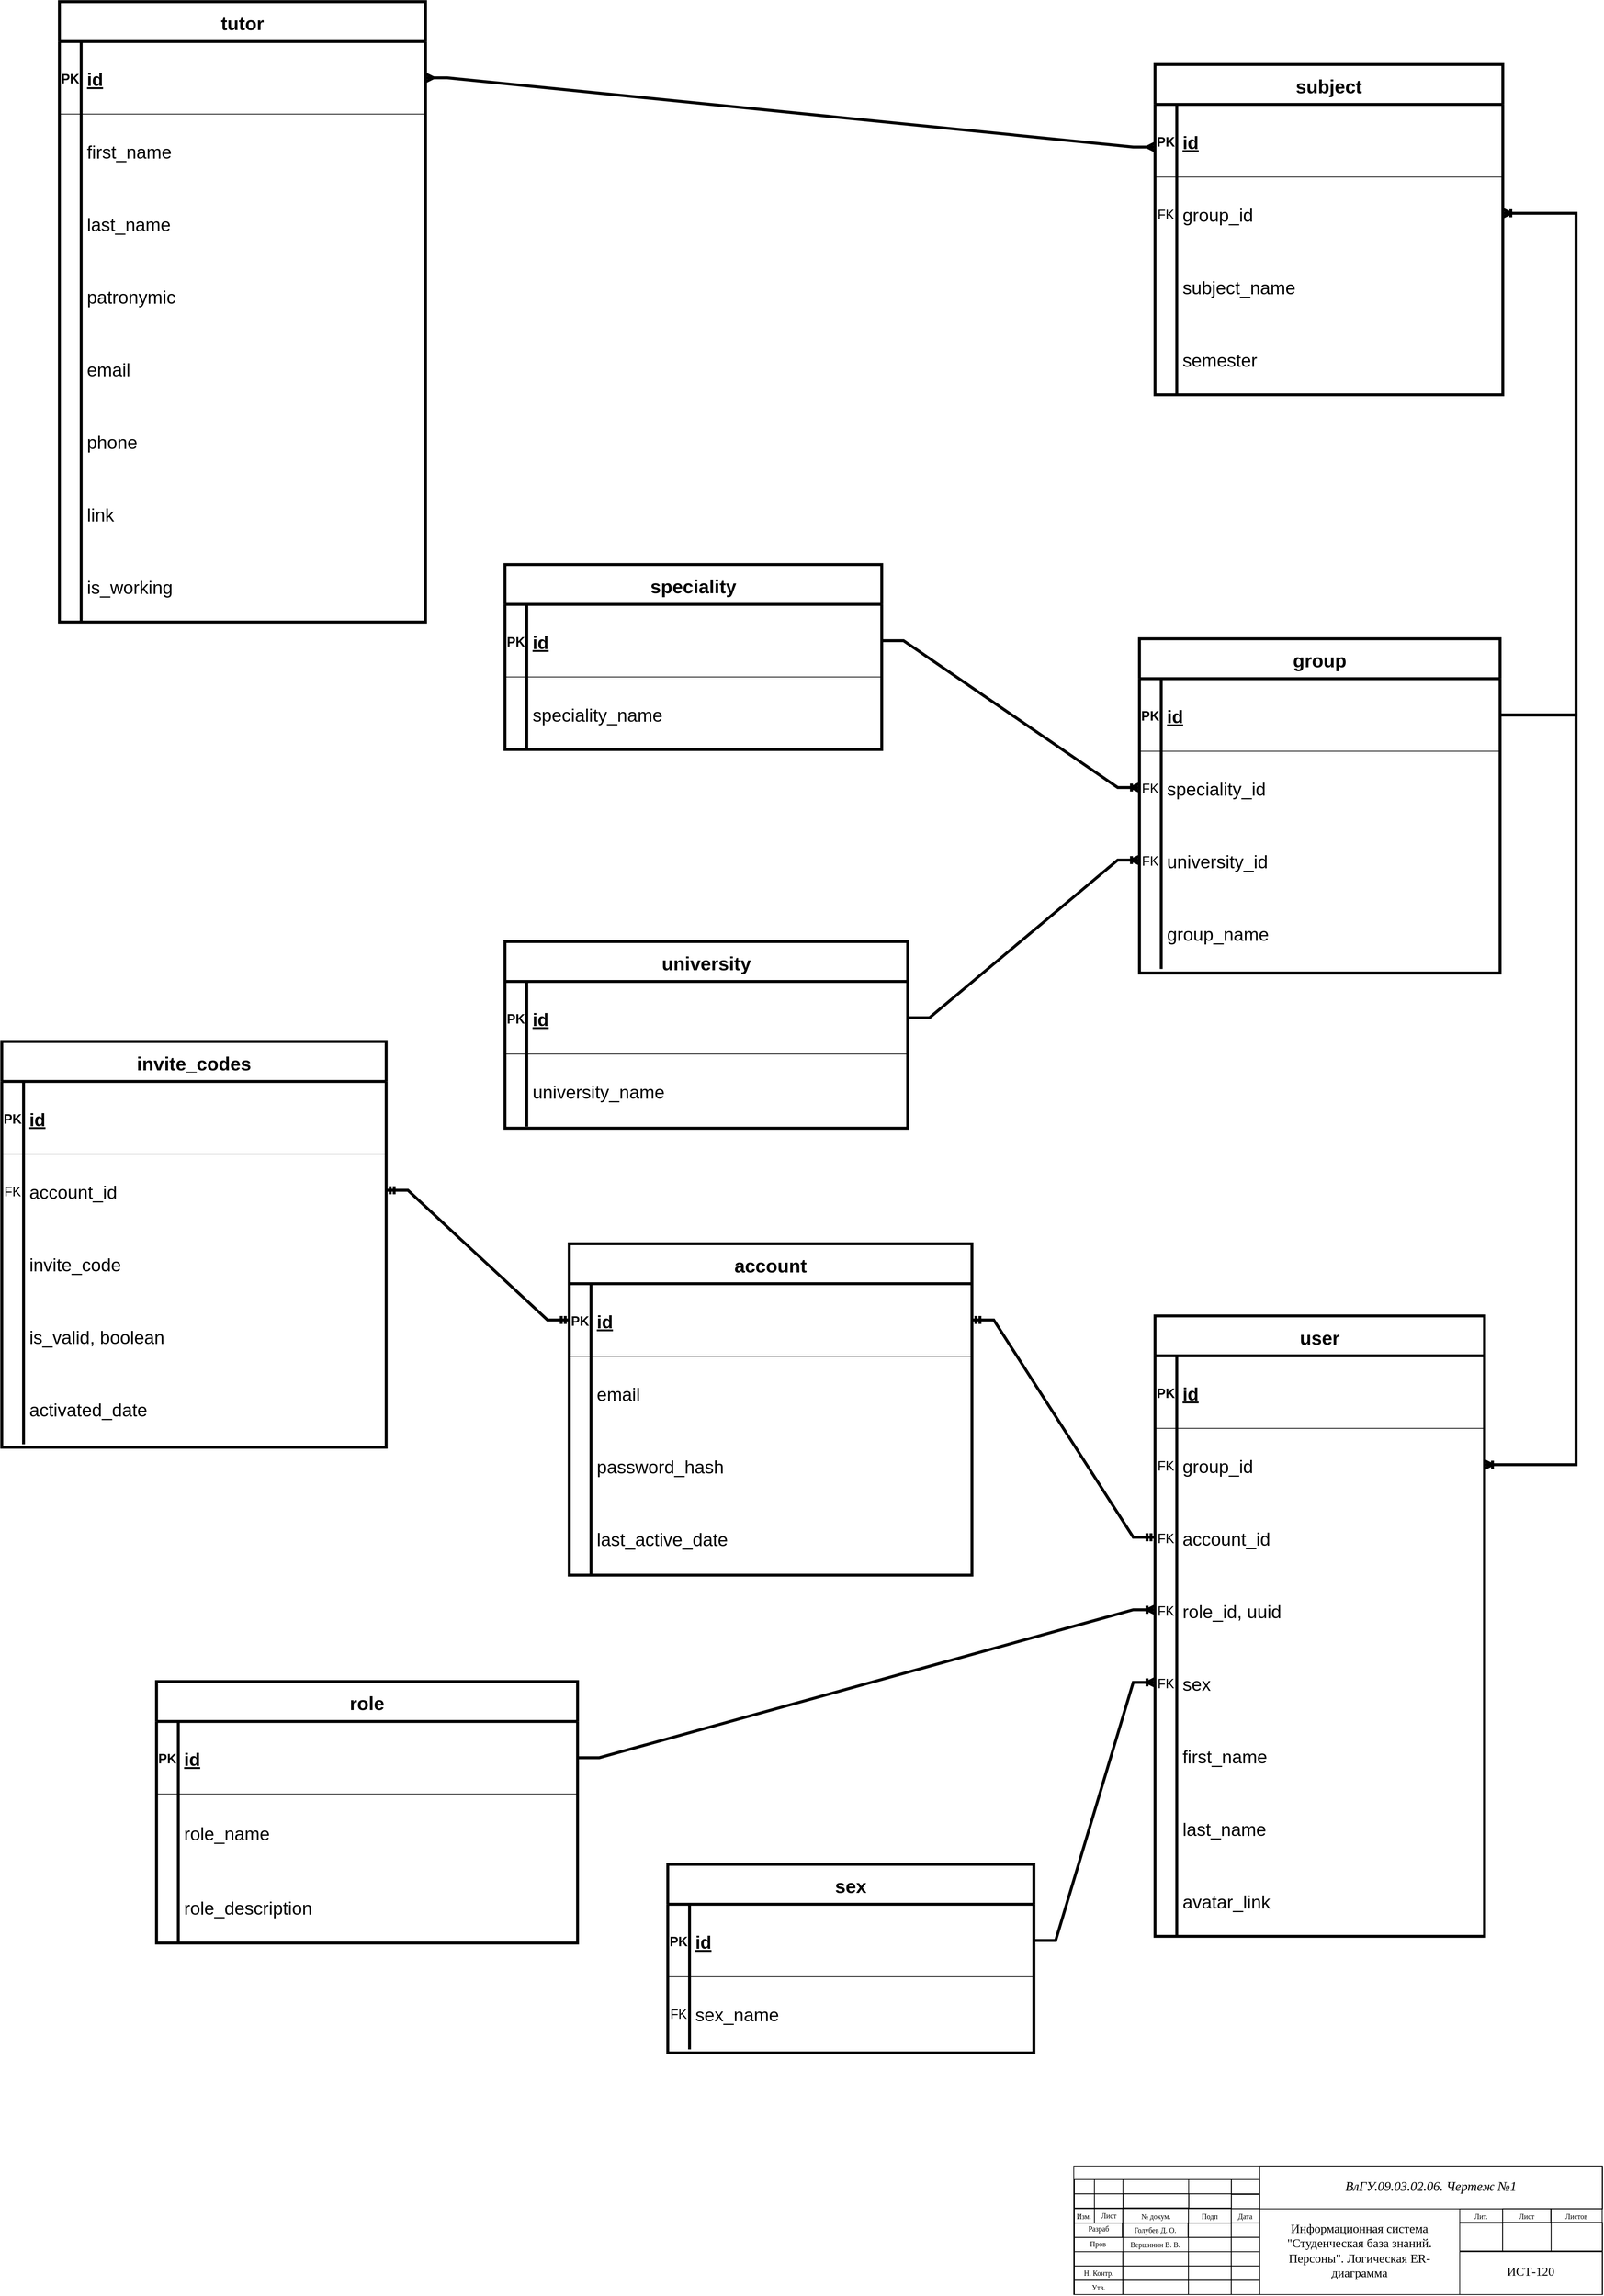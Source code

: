 <mxfile version="18.0.1" type="github">
  <diagram id="R2lEEEUBdFMjLlhIrx00" name="Page-1">
    <mxGraphModel dx="989" dy="591" grid="1" gridSize="3.937" guides="1" tooltips="1" connect="1" arrows="1" fold="1" page="1" pageScale="1" pageWidth="2339" pageHeight="3300" math="0" shadow="0" extFonts="Permanent Marker^https://fonts.googleapis.com/css?family=Permanent+Marker">
      <root>
        <mxCell id="0" />
        <mxCell id="1" parent="0" />
        <mxCell id="bOlvTl43doBLw3R69mOg-2" value="" style="rounded=0;whiteSpace=wrap;html=1;fillColor=none;" parent="1" vertex="1">
          <mxGeometry x="1591.11" y="3092.86" width="728.35" height="177.165" as="geometry" />
        </mxCell>
        <mxCell id="UN5E2BRM_m0n_mUQd9ct-3" value="" style="rounded=0;whiteSpace=wrap;html=1;fillColor=none;" parent="1" vertex="1">
          <mxGeometry x="1592.01" y="3131.16" width="27.559" height="19.685" as="geometry" />
        </mxCell>
        <mxCell id="UN5E2BRM_m0n_mUQd9ct-4" value="" style="rounded=0;whiteSpace=wrap;html=1;fillColor=none;" parent="1" vertex="1">
          <mxGeometry x="1592.0" y="3151.67" width="27.559" height="19.685" as="geometry" />
        </mxCell>
        <mxCell id="UN5E2BRM_m0n_mUQd9ct-5" value="" style="rounded=0;whiteSpace=wrap;html=1;fillColor=none;" parent="1" vertex="1">
          <mxGeometry x="1592.01" y="3111.47" width="27.559" height="19.685" as="geometry" />
        </mxCell>
        <mxCell id="UN5E2BRM_m0n_mUQd9ct-9" value="" style="rounded=0;whiteSpace=wrap;html=1;fillColor=none;" parent="1" vertex="1">
          <mxGeometry x="1619.57" y="3131.16" width="39.37" height="19.685" as="geometry" />
        </mxCell>
        <mxCell id="UN5E2BRM_m0n_mUQd9ct-10" value="" style="rounded=0;whiteSpace=wrap;html=1;fillColor=none;" parent="1" vertex="1">
          <mxGeometry x="1619.56" y="3151.67" width="39.37" height="19.685" as="geometry" />
        </mxCell>
        <mxCell id="UN5E2BRM_m0n_mUQd9ct-11" value="" style="rounded=0;whiteSpace=wrap;html=1;fillColor=none;" parent="1" vertex="1">
          <mxGeometry x="1619.57" y="3111.47" width="39.37" height="19.685" as="geometry" />
        </mxCell>
        <mxCell id="UN5E2BRM_m0n_mUQd9ct-14" value="" style="rounded=0;whiteSpace=wrap;html=1;fillColor=none;" parent="1" vertex="1">
          <mxGeometry x="1658.94" y="3131.16" width="90.551" height="19.685" as="geometry" />
        </mxCell>
        <mxCell id="UN5E2BRM_m0n_mUQd9ct-15" value="" style="rounded=0;whiteSpace=wrap;html=1;fillColor=none;" parent="1" vertex="1">
          <mxGeometry x="1659.28" y="3130.94" width="90.551" height="19.685" as="geometry" />
        </mxCell>
        <mxCell id="UN5E2BRM_m0n_mUQd9ct-16" value="" style="rounded=0;whiteSpace=wrap;html=1;fillColor=none;" parent="1" vertex="1">
          <mxGeometry x="1658.94" y="3111.47" width="90.551" height="19.685" as="geometry" />
        </mxCell>
        <mxCell id="UN5E2BRM_m0n_mUQd9ct-19" value="" style="rounded=0;whiteSpace=wrap;html=1;fillColor=none;" parent="1" vertex="1">
          <mxGeometry x="1749.49" y="3131.16" width="59.055" height="19.685" as="geometry" />
        </mxCell>
        <mxCell id="UN5E2BRM_m0n_mUQd9ct-20" value="" style="rounded=0;whiteSpace=wrap;html=1;fillColor=none;" parent="1" vertex="1">
          <mxGeometry x="1749.14" y="3151.67" width="59.055" height="19.685" as="geometry" />
        </mxCell>
        <mxCell id="UN5E2BRM_m0n_mUQd9ct-21" value="" style="rounded=0;whiteSpace=wrap;html=1;fillColor=none;" parent="1" vertex="1">
          <mxGeometry x="1749.49" y="3111.47" width="59.055" height="19.685" as="geometry" />
        </mxCell>
        <mxCell id="UN5E2BRM_m0n_mUQd9ct-24" value="" style="rounded=0;whiteSpace=wrap;html=1;fillColor=none;" parent="1" vertex="1">
          <mxGeometry x="1808.21" y="3132" width="39.37" height="19.685" as="geometry" />
        </mxCell>
        <mxCell id="UN5E2BRM_m0n_mUQd9ct-25" value="" style="rounded=0;whiteSpace=wrap;html=1;fillColor=none;" parent="1" vertex="1">
          <mxGeometry x="1808.2" y="3151.67" width="39.37" height="19.685" as="geometry" />
        </mxCell>
        <mxCell id="UN5E2BRM_m0n_mUQd9ct-26" value="" style="rounded=0;whiteSpace=wrap;html=1;fillColor=none;" parent="1" vertex="1">
          <mxGeometry x="1808.19" y="3111.47" width="39.37" height="19.685" as="geometry" />
        </mxCell>
        <mxCell id="UN5E2BRM_m0n_mUQd9ct-27" value="" style="rounded=0;whiteSpace=wrap;html=1;fillColor=none;" parent="1" vertex="1">
          <mxGeometry x="1847.56" y="3092.86" width="472.43" height="59.055" as="geometry" />
        </mxCell>
        <mxCell id="UN5E2BRM_m0n_mUQd9ct-28" value="Изм." style="text;html=1;strokeColor=none;fillColor=none;align=center;verticalAlign=middle;whiteSpace=wrap;rounded=0;fontFamily=Times New Roman;fontSize=10;" parent="1" vertex="1">
          <mxGeometry x="1591.11" y="3151.66" width="27.559" height="19.685" as="geometry" />
        </mxCell>
        <mxCell id="UN5E2BRM_m0n_mUQd9ct-29" value="Лист" style="text;html=1;strokeColor=none;fillColor=none;align=center;verticalAlign=middle;whiteSpace=wrap;rounded=0;fontFamily=Times New Roman;fontSize=10;" parent="1" vertex="1">
          <mxGeometry x="1619.91" y="3150.85" width="39.37" height="19.685" as="geometry" />
        </mxCell>
        <mxCell id="UN5E2BRM_m0n_mUQd9ct-30" value="№ докум." style="text;html=1;strokeColor=none;fillColor=none;align=center;verticalAlign=middle;whiteSpace=wrap;rounded=0;fontFamily=Times New Roman;fontSize=10;" parent="1" vertex="1">
          <mxGeometry x="1659.28" y="3151.66" width="90.551" height="19.68" as="geometry" />
        </mxCell>
        <mxCell id="UN5E2BRM_m0n_mUQd9ct-31" value="Подп" style="text;html=1;strokeColor=none;fillColor=none;align=center;verticalAlign=middle;whiteSpace=wrap;rounded=0;fontFamily=Times New Roman;fontSize=10;" parent="1" vertex="1">
          <mxGeometry x="1748.59" y="3151.93" width="59.055" height="19.68" as="geometry" />
        </mxCell>
        <mxCell id="UN5E2BRM_m0n_mUQd9ct-32" value="Дата" style="text;html=1;strokeColor=none;fillColor=none;align=center;verticalAlign=middle;whiteSpace=wrap;rounded=0;fontFamily=Times New Roman;fontSize=10;" parent="1" vertex="1">
          <mxGeometry x="1808.19" y="3151.93" width="39.37" height="19.685" as="geometry" />
        </mxCell>
        <mxCell id="UN5E2BRM_m0n_mUQd9ct-34" value="" style="rounded=0;whiteSpace=wrap;html=1;fillColor=none;" parent="1" vertex="1">
          <mxGeometry x="1592" y="3171.6" width="66.929" height="19.68" as="geometry" />
        </mxCell>
        <mxCell id="UN5E2BRM_m0n_mUQd9ct-35" value="" style="rounded=0;whiteSpace=wrap;html=1;fillColor=none;" parent="1" vertex="1">
          <mxGeometry x="1592" y="3191.28" width="66.929" height="19.68" as="geometry" />
        </mxCell>
        <mxCell id="UN5E2BRM_m0n_mUQd9ct-36" value="" style="rounded=0;whiteSpace=wrap;html=1;fillColor=none;" parent="1" vertex="1">
          <mxGeometry x="1592" y="3210.96" width="66.929" height="19.68" as="geometry" />
        </mxCell>
        <mxCell id="UN5E2BRM_m0n_mUQd9ct-37" value="" style="rounded=0;whiteSpace=wrap;html=1;fillColor=none;" parent="1" vertex="1">
          <mxGeometry x="1592" y="3230.64" width="66.929" height="19.68" as="geometry" />
        </mxCell>
        <mxCell id="UN5E2BRM_m0n_mUQd9ct-38" value="" style="rounded=0;whiteSpace=wrap;html=1;fillColor=none;" parent="1" vertex="1">
          <mxGeometry x="1592" y="3250.32" width="66.929" height="19.68" as="geometry" />
        </mxCell>
        <mxCell id="UN5E2BRM_m0n_mUQd9ct-39" value="" style="rounded=0;whiteSpace=wrap;html=1;fillColor=none;" parent="1" vertex="1">
          <mxGeometry x="1658.6" y="3151.67" width="90.551" height="19.68" as="geometry" />
        </mxCell>
        <mxCell id="UN5E2BRM_m0n_mUQd9ct-42" value="" style="rounded=0;whiteSpace=wrap;html=1;fillColor=none;" parent="1" vertex="1">
          <mxGeometry x="1658.59" y="3210.96" width="90.551" height="19.68" as="geometry" />
        </mxCell>
        <mxCell id="UN5E2BRM_m0n_mUQd9ct-43" value="" style="rounded=0;whiteSpace=wrap;html=1;fillColor=none;" parent="1" vertex="1">
          <mxGeometry x="1658.59" y="3230.64" width="90.551" height="19.68" as="geometry" />
        </mxCell>
        <mxCell id="UN5E2BRM_m0n_mUQd9ct-44" value="" style="rounded=0;whiteSpace=wrap;html=1;fillColor=none;" parent="1" vertex="1">
          <mxGeometry x="1658.59" y="3250.32" width="90.551" height="19.68" as="geometry" />
        </mxCell>
        <mxCell id="UN5E2BRM_m0n_mUQd9ct-45" value="" style="rounded=0;whiteSpace=wrap;html=1;fillColor=none;" parent="1" vertex="1">
          <mxGeometry x="1749.15" y="3171.61" width="59.055" height="19.68" as="geometry" />
        </mxCell>
        <mxCell id="UN5E2BRM_m0n_mUQd9ct-46" value="" style="rounded=0;whiteSpace=wrap;html=1;fillColor=none;" parent="1" vertex="1">
          <mxGeometry x="1749.14" y="3191.28" width="59.055" height="19.68" as="geometry" />
        </mxCell>
        <mxCell id="UN5E2BRM_m0n_mUQd9ct-48" value="" style="rounded=0;whiteSpace=wrap;html=1;fillColor=none;" parent="1" vertex="1">
          <mxGeometry x="1749.14" y="3210.96" width="59.055" height="19.68" as="geometry" />
        </mxCell>
        <mxCell id="UN5E2BRM_m0n_mUQd9ct-49" value="" style="rounded=0;whiteSpace=wrap;html=1;fillColor=none;" parent="1" vertex="1">
          <mxGeometry x="1749.14" y="3230.64" width="59.055" height="19.68" as="geometry" />
        </mxCell>
        <mxCell id="UN5E2BRM_m0n_mUQd9ct-50" value="" style="rounded=0;whiteSpace=wrap;html=1;fillColor=none;" parent="1" vertex="1">
          <mxGeometry x="1749.14" y="3250.32" width="59.055" height="19.68" as="geometry" />
        </mxCell>
        <mxCell id="UN5E2BRM_m0n_mUQd9ct-51" value="" style="rounded=0;whiteSpace=wrap;html=1;fillColor=none;" parent="1" vertex="1">
          <mxGeometry x="1808.19" y="3171.35" width="39.37" height="19.68" as="geometry" />
        </mxCell>
        <mxCell id="UN5E2BRM_m0n_mUQd9ct-52" value="" style="rounded=0;whiteSpace=wrap;html=1;fillColor=none;" parent="1" vertex="1">
          <mxGeometry x="1808.2" y="3191.28" width="39.37" height="19.68" as="geometry" />
        </mxCell>
        <mxCell id="UN5E2BRM_m0n_mUQd9ct-54" value="" style="rounded=0;whiteSpace=wrap;html=1;fillColor=none;" parent="1" vertex="1">
          <mxGeometry x="1808.2" y="3210.96" width="39.37" height="19.68" as="geometry" />
        </mxCell>
        <mxCell id="UN5E2BRM_m0n_mUQd9ct-55" value="" style="rounded=0;whiteSpace=wrap;html=1;fillColor=none;" parent="1" vertex="1">
          <mxGeometry x="1808.2" y="3230.64" width="39.37" height="19.68" as="geometry" />
        </mxCell>
        <mxCell id="UN5E2BRM_m0n_mUQd9ct-56" value="" style="rounded=0;whiteSpace=wrap;html=1;fillColor=none;" parent="1" vertex="1">
          <mxGeometry x="1808.2" y="3250.32" width="39.37" height="19.68" as="geometry" />
        </mxCell>
        <mxCell id="UN5E2BRM_m0n_mUQd9ct-58" value="" style="rounded=0;whiteSpace=wrap;html=1;fontFamily=Times New Roman;fontSize=10;fillColor=none;" parent="1" vertex="1">
          <mxGeometry x="2248.59" y="3151.68" width="70.866" height="19.685" as="geometry" />
        </mxCell>
        <mxCell id="UN5E2BRM_m0n_mUQd9ct-59" value="" style="rounded=0;whiteSpace=wrap;html=1;fontFamily=Times New Roman;fontSize=10;fillColor=none;" parent="1" vertex="1">
          <mxGeometry x="2249.14" y="3170.53" width="70.866" height="39.37" as="geometry" />
        </mxCell>
        <mxCell id="UN5E2BRM_m0n_mUQd9ct-65" value="" style="rounded=0;whiteSpace=wrap;html=1;fontFamily=Times New Roman;fontSize=10;fillColor=none;" parent="1" vertex="1">
          <mxGeometry x="2182.23" y="3151.68" width="66.929" height="19.685" as="geometry" />
        </mxCell>
        <mxCell id="UN5E2BRM_m0n_mUQd9ct-66" value="" style="rounded=0;whiteSpace=wrap;html=1;fontFamily=Times New Roman;fontSize=10;fillColor=none;" parent="1" vertex="1">
          <mxGeometry x="2182.21" y="3170.53" width="66.929" height="39.37" as="geometry" />
        </mxCell>
        <mxCell id="UN5E2BRM_m0n_mUQd9ct-68" value="" style="rounded=0;whiteSpace=wrap;html=1;fontFamily=Times New Roman;fontSize=10;fillColor=none;" parent="1" vertex="1">
          <mxGeometry x="2123.18" y="3151.92" width="59.055" height="19.685" as="geometry" />
        </mxCell>
        <mxCell id="UN5E2BRM_m0n_mUQd9ct-69" value="" style="rounded=0;whiteSpace=wrap;html=1;fontFamily=Times New Roman;fontSize=10;fillColor=none;" parent="1" vertex="1">
          <mxGeometry x="2123.16" y="3170.53" width="59.05" height="39.37" as="geometry" />
        </mxCell>
        <mxCell id="UN5E2BRM_m0n_mUQd9ct-71" value="" style="rounded=0;whiteSpace=wrap;html=1;fontFamily=Times New Roman;fontSize=10;fillColor=none;" parent="1" vertex="1">
          <mxGeometry x="2123.14" y="3210.97" width="196.85" height="59.055" as="geometry" />
        </mxCell>
        <mxCell id="UN5E2BRM_m0n_mUQd9ct-72" value="Разраб" style="text;html=1;strokeColor=none;fillColor=none;align=center;verticalAlign=middle;whiteSpace=wrap;rounded=0;fontFamily=Times New Roman;fontSize=10;" parent="1" vertex="1">
          <mxGeometry x="1592.35" y="3169.47" width="66.929" height="19.68" as="geometry" />
        </mxCell>
        <mxCell id="UN5E2BRM_m0n_mUQd9ct-73" value="Пров" style="text;html=1;strokeColor=none;fillColor=none;align=center;verticalAlign=middle;whiteSpace=wrap;rounded=0;fontFamily=Times New Roman;fontSize=10;" parent="1" vertex="1">
          <mxGeometry x="1591.107" y="3190.217" width="66.929" height="19.68" as="geometry" />
        </mxCell>
        <mxCell id="UN5E2BRM_m0n_mUQd9ct-75" value="Н. Контр." style="text;html=1;strokeColor=none;fillColor=none;align=center;verticalAlign=middle;whiteSpace=wrap;rounded=0;fontFamily=Times New Roman;fontSize=10;" parent="1" vertex="1">
          <mxGeometry x="1592.001" y="3230.641" width="66.929" height="19.68" as="geometry" />
        </mxCell>
        <mxCell id="UN5E2BRM_m0n_mUQd9ct-76" value="Утв." style="text;html=1;strokeColor=none;fillColor=none;align=center;verticalAlign=middle;whiteSpace=wrap;rounded=0;fontFamily=Times New Roman;fontSize=10;" parent="1" vertex="1">
          <mxGeometry x="1592.008" y="3250.348" width="66.929" height="19.68" as="geometry" />
        </mxCell>
        <mxCell id="UN5E2BRM_m0n_mUQd9ct-77" value="Лит." style="text;html=1;strokeColor=none;fillColor=none;align=center;verticalAlign=middle;whiteSpace=wrap;rounded=0;fontFamily=Times New Roman;fontSize=10;" parent="1" vertex="1">
          <mxGeometry x="2123.18" y="3151.93" width="59.055" height="19.68" as="geometry" />
        </mxCell>
        <mxCell id="UN5E2BRM_m0n_mUQd9ct-78" value="Лист" style="text;html=1;strokeColor=none;fillColor=none;align=center;verticalAlign=middle;whiteSpace=wrap;rounded=0;fontFamily=Times New Roman;fontSize=10;" parent="1" vertex="1">
          <mxGeometry x="2182.232" y="3151.682" width="66.929" height="19.68" as="geometry" />
        </mxCell>
        <mxCell id="UN5E2BRM_m0n_mUQd9ct-79" value="Листов" style="text;html=1;strokeColor=none;fillColor=none;align=center;verticalAlign=middle;whiteSpace=wrap;rounded=0;fontFamily=Times New Roman;fontSize=10;" parent="1" vertex="1">
          <mxGeometry x="2249.16" y="3151.68" width="69.75" height="19.68" as="geometry" />
        </mxCell>
        <mxCell id="UN5E2BRM_m0n_mUQd9ct-80" value="" style="rounded=0;whiteSpace=wrap;html=1;fillColor=none;" parent="1" vertex="1">
          <mxGeometry x="1658.04" y="3171.61" width="90.551" height="19.685" as="geometry" />
        </mxCell>
        <mxCell id="UN5E2BRM_m0n_mUQd9ct-81" value="Вершинин В. В." style="text;html=1;strokeColor=none;fillColor=none;align=center;verticalAlign=middle;whiteSpace=wrap;rounded=0;fontFamily=Times New Roman;fontSize=10;" parent="1" vertex="1">
          <mxGeometry x="1659.28" y="3191.03" width="88.74" height="19.68" as="geometry" />
        </mxCell>
        <mxCell id="UN5E2BRM_m0n_mUQd9ct-82" value="Голубев Д. О." style="text;html=1;strokeColor=none;fillColor=none;align=center;verticalAlign=middle;whiteSpace=wrap;rounded=0;fontFamily=Times New Roman;fontSize=10;" parent="1" vertex="1">
          <mxGeometry x="1658.597" y="3171.337" width="88.74" height="19.68" as="geometry" />
        </mxCell>
        <mxCell id="UN5E2BRM_m0n_mUQd9ct-83" value="&lt;p class=&quot;MsoNormal&quot; align=&quot;center&quot;&gt;&lt;i&gt;&lt;span style=&quot;font-size: 18px&quot;&gt;ВлГУ.09.03.02.06. Чертеж №1&lt;/span&gt;&lt;/i&gt;&lt;/p&gt;" style="text;html=1;strokeColor=none;fillColor=none;align=center;verticalAlign=middle;whiteSpace=wrap;rounded=0;fontFamily=Times New Roman;fontSize=10;" parent="1" vertex="1">
          <mxGeometry x="1847.56" y="3092.86" width="471.33" height="56.74" as="geometry" />
        </mxCell>
        <mxCell id="UN5E2BRM_m0n_mUQd9ct-84" value="&lt;font style=&quot;font-size: 17px&quot;&gt;ИСТ-120&lt;/font&gt;" style="text;html=1;strokeColor=none;fillColor=none;align=center;verticalAlign=middle;whiteSpace=wrap;rounded=0;fontFamily=Times New Roman;fontSize=10;" parent="1" vertex="1">
          <mxGeometry x="2123.18" y="3209.9" width="195.71" height="57.81" as="geometry" />
        </mxCell>
        <mxCell id="UN5E2BRM_m0n_mUQd9ct-85" value="&lt;font style=&quot;font-size: 17px&quot;&gt;Информационная система &quot;Студенческая база знаний. Персоны&quot;. Логическая ER-диаграмма&lt;br&gt;&lt;/font&gt;" style="text;html=1;strokeColor=none;fillColor=none;align=center;verticalAlign=middle;whiteSpace=wrap;rounded=0;fontFamily=Times New Roman;fontSize=10;" parent="1" vertex="1">
          <mxGeometry x="1847.58" y="3151.93" width="274.46" height="116.09" as="geometry" />
        </mxCell>
        <mxCell id="xkobcFin9VNGDIBJeJWe-156" value="group" style="shape=table;startSize=55;container=1;collapsible=1;childLayout=tableLayout;fixedRows=1;rowLines=0;fontStyle=1;align=center;resizeLast=1;fontSize=26;comic=0;strokeWidth=4;" parent="1" vertex="1">
          <mxGeometry x="1681.66" y="988.19" width="497.08" height="460.63" as="geometry" />
        </mxCell>
        <mxCell id="xkobcFin9VNGDIBJeJWe-157" value="" style="shape=tableRow;horizontal=0;startSize=0;swimlaneHead=0;swimlaneBody=0;fillColor=none;collapsible=0;dropTarget=0;points=[[0,0.5],[1,0.5]];portConstraint=eastwest;top=0;left=0;right=0;bottom=1;" parent="xkobcFin9VNGDIBJeJWe-156" vertex="1">
          <mxGeometry y="55" width="497.08" height="100" as="geometry" />
        </mxCell>
        <mxCell id="xkobcFin9VNGDIBJeJWe-158" value="PK" style="shape=partialRectangle;connectable=0;fillColor=none;top=0;left=0;bottom=0;right=0;fontStyle=1;overflow=hidden;fontSize=18;" parent="xkobcFin9VNGDIBJeJWe-157" vertex="1">
          <mxGeometry width="30" height="100" as="geometry">
            <mxRectangle width="30" height="100" as="alternateBounds" />
          </mxGeometry>
        </mxCell>
        <mxCell id="xkobcFin9VNGDIBJeJWe-159" value="id" style="shape=partialRectangle;connectable=0;fillColor=none;top=0;left=0;bottom=0;right=0;align=left;spacingLeft=6;fontStyle=5;overflow=hidden;fontSize=25;" parent="xkobcFin9VNGDIBJeJWe-157" vertex="1">
          <mxGeometry x="30" width="467.08" height="100" as="geometry">
            <mxRectangle width="467.08" height="100" as="alternateBounds" />
          </mxGeometry>
        </mxCell>
        <mxCell id="xkobcFin9VNGDIBJeJWe-160" value="" style="shape=tableRow;horizontal=0;startSize=0;swimlaneHead=0;swimlaneBody=0;fillColor=none;collapsible=0;dropTarget=0;points=[[0,0.5],[1,0.5]];portConstraint=eastwest;top=0;left=0;right=0;bottom=0;" parent="xkobcFin9VNGDIBJeJWe-156" vertex="1">
          <mxGeometry y="155" width="497.08" height="100" as="geometry" />
        </mxCell>
        <mxCell id="xkobcFin9VNGDIBJeJWe-161" value="FK" style="shape=partialRectangle;connectable=0;fillColor=none;top=0;left=0;bottom=0;right=0;fontStyle=0;overflow=hidden;fontSize=18;" parent="xkobcFin9VNGDIBJeJWe-160" vertex="1">
          <mxGeometry width="30" height="100" as="geometry">
            <mxRectangle width="30" height="100" as="alternateBounds" />
          </mxGeometry>
        </mxCell>
        <mxCell id="xkobcFin9VNGDIBJeJWe-162" value="speciality_id" style="shape=partialRectangle;connectable=0;fillColor=none;top=0;left=0;bottom=0;right=0;align=left;spacingLeft=6;fontStyle=0;overflow=hidden;fontSize=25;" parent="xkobcFin9VNGDIBJeJWe-160" vertex="1">
          <mxGeometry x="30" width="467.08" height="100" as="geometry">
            <mxRectangle width="467.08" height="100" as="alternateBounds" />
          </mxGeometry>
        </mxCell>
        <mxCell id="xkobcFin9VNGDIBJeJWe-163" value="" style="shape=tableRow;horizontal=0;startSize=0;swimlaneHead=0;swimlaneBody=0;fillColor=none;collapsible=0;dropTarget=0;points=[[0,0.5],[1,0.5]];portConstraint=eastwest;top=0;left=0;right=0;bottom=0;" parent="xkobcFin9VNGDIBJeJWe-156" vertex="1">
          <mxGeometry y="255" width="497.08" height="100" as="geometry" />
        </mxCell>
        <mxCell id="xkobcFin9VNGDIBJeJWe-164" value="FK" style="shape=partialRectangle;connectable=0;fillColor=none;top=0;left=0;bottom=0;right=0;editable=1;overflow=hidden;fontSize=18;" parent="xkobcFin9VNGDIBJeJWe-163" vertex="1">
          <mxGeometry width="30" height="100" as="geometry">
            <mxRectangle width="30" height="100" as="alternateBounds" />
          </mxGeometry>
        </mxCell>
        <mxCell id="xkobcFin9VNGDIBJeJWe-165" value="university_id" style="shape=partialRectangle;connectable=0;fillColor=none;top=0;left=0;bottom=0;right=0;align=left;spacingLeft=6;overflow=hidden;fontSize=25;" parent="xkobcFin9VNGDIBJeJWe-163" vertex="1">
          <mxGeometry x="30" width="467.08" height="100" as="geometry">
            <mxRectangle width="467.08" height="100" as="alternateBounds" />
          </mxGeometry>
        </mxCell>
        <mxCell id="xkobcFin9VNGDIBJeJWe-166" value="" style="shape=tableRow;horizontal=0;startSize=0;swimlaneHead=0;swimlaneBody=0;fillColor=none;collapsible=0;dropTarget=0;points=[[0,0.5],[1,0.5]];portConstraint=eastwest;top=0;left=0;right=0;bottom=0;" parent="xkobcFin9VNGDIBJeJWe-156" vertex="1">
          <mxGeometry y="355" width="497.08" height="100" as="geometry" />
        </mxCell>
        <mxCell id="xkobcFin9VNGDIBJeJWe-167" value="" style="shape=partialRectangle;connectable=0;fillColor=none;top=0;left=0;bottom=0;right=0;editable=1;overflow=hidden;" parent="xkobcFin9VNGDIBJeJWe-166" vertex="1">
          <mxGeometry width="30" height="100" as="geometry">
            <mxRectangle width="30" height="100" as="alternateBounds" />
          </mxGeometry>
        </mxCell>
        <mxCell id="xkobcFin9VNGDIBJeJWe-168" value="group_name" style="shape=partialRectangle;connectable=0;fillColor=none;top=0;left=0;bottom=0;right=0;align=left;spacingLeft=6;overflow=hidden;fontSize=25;" parent="xkobcFin9VNGDIBJeJWe-166" vertex="1">
          <mxGeometry x="30" width="467.08" height="100" as="geometry">
            <mxRectangle width="467.08" height="100" as="alternateBounds" />
          </mxGeometry>
        </mxCell>
        <mxCell id="xkobcFin9VNGDIBJeJWe-169" value="" style="edgeStyle=entityRelationEdgeStyle;fontSize=12;html=1;endArrow=ERoneToMany;rounded=0;exitX=1;exitY=0.5;exitDx=0;exitDy=0;entryX=0;entryY=0.5;entryDx=0;entryDy=0;strokeWidth=4;" parent="1" source="xkobcFin9VNGDIBJeJWe-287" target="xkobcFin9VNGDIBJeJWe-160" edge="1">
          <mxGeometry width="100" height="100" relative="1" as="geometry">
            <mxPoint x="4302.069" y="4792.646" as="sourcePoint" />
            <mxPoint x="1677.877" y="1227.033" as="targetPoint" />
          </mxGeometry>
        </mxCell>
        <mxCell id="xkobcFin9VNGDIBJeJWe-170" value="subject" style="shape=table;startSize=55;container=1;collapsible=1;childLayout=tableLayout;fixedRows=1;rowLines=0;fontStyle=1;align=center;resizeLast=1;fontSize=26;comic=0;strokeWidth=4;" parent="1" vertex="1">
          <mxGeometry x="1703.11" y="196.85" width="479.42" height="455" as="geometry" />
        </mxCell>
        <mxCell id="xkobcFin9VNGDIBJeJWe-171" value="" style="shape=tableRow;horizontal=0;startSize=0;swimlaneHead=0;swimlaneBody=0;fillColor=none;collapsible=0;dropTarget=0;points=[[0,0.5],[1,0.5]];portConstraint=eastwest;top=0;left=0;right=0;bottom=1;" parent="xkobcFin9VNGDIBJeJWe-170" vertex="1">
          <mxGeometry y="55" width="479.42" height="100" as="geometry" />
        </mxCell>
        <mxCell id="xkobcFin9VNGDIBJeJWe-172" value="PK" style="shape=partialRectangle;connectable=0;fillColor=none;top=0;left=0;bottom=0;right=0;fontStyle=1;overflow=hidden;fontSize=18;" parent="xkobcFin9VNGDIBJeJWe-171" vertex="1">
          <mxGeometry width="30" height="100" as="geometry">
            <mxRectangle width="30" height="100" as="alternateBounds" />
          </mxGeometry>
        </mxCell>
        <mxCell id="xkobcFin9VNGDIBJeJWe-173" value="id" style="shape=partialRectangle;connectable=0;fillColor=none;top=0;left=0;bottom=0;right=0;align=left;spacingLeft=6;fontStyle=5;overflow=hidden;fontSize=25;" parent="xkobcFin9VNGDIBJeJWe-171" vertex="1">
          <mxGeometry x="30" width="449.42" height="100" as="geometry">
            <mxRectangle width="449.42" height="100" as="alternateBounds" />
          </mxGeometry>
        </mxCell>
        <mxCell id="xkobcFin9VNGDIBJeJWe-174" value="" style="shape=tableRow;horizontal=0;startSize=0;swimlaneHead=0;swimlaneBody=0;fillColor=none;collapsible=0;dropTarget=0;points=[[0,0.5],[1,0.5]];portConstraint=eastwest;top=0;left=0;right=0;bottom=0;" parent="xkobcFin9VNGDIBJeJWe-170" vertex="1">
          <mxGeometry y="155" width="479.42" height="100" as="geometry" />
        </mxCell>
        <mxCell id="xkobcFin9VNGDIBJeJWe-175" value="FK" style="shape=partialRectangle;connectable=0;fillColor=none;top=0;left=0;bottom=0;right=0;fontStyle=0;overflow=hidden;fontSize=18;" parent="xkobcFin9VNGDIBJeJWe-174" vertex="1">
          <mxGeometry width="30" height="100" as="geometry">
            <mxRectangle width="30" height="100" as="alternateBounds" />
          </mxGeometry>
        </mxCell>
        <mxCell id="xkobcFin9VNGDIBJeJWe-176" value="group_id" style="shape=partialRectangle;connectable=0;fillColor=none;top=0;left=0;bottom=0;right=0;align=left;spacingLeft=6;fontStyle=0;overflow=hidden;fontSize=25;" parent="xkobcFin9VNGDIBJeJWe-174" vertex="1">
          <mxGeometry x="30" width="449.42" height="100" as="geometry">
            <mxRectangle width="449.42" height="100" as="alternateBounds" />
          </mxGeometry>
        </mxCell>
        <mxCell id="xkobcFin9VNGDIBJeJWe-177" value="" style="shape=tableRow;horizontal=0;startSize=0;swimlaneHead=0;swimlaneBody=0;fillColor=none;collapsible=0;dropTarget=0;points=[[0,0.5],[1,0.5]];portConstraint=eastwest;top=0;left=0;right=0;bottom=0;" parent="xkobcFin9VNGDIBJeJWe-170" vertex="1">
          <mxGeometry y="255" width="479.42" height="100" as="geometry" />
        </mxCell>
        <mxCell id="xkobcFin9VNGDIBJeJWe-178" value="" style="shape=partialRectangle;connectable=0;fillColor=none;top=0;left=0;bottom=0;right=0;editable=1;overflow=hidden;" parent="xkobcFin9VNGDIBJeJWe-177" vertex="1">
          <mxGeometry width="30" height="100" as="geometry">
            <mxRectangle width="30" height="100" as="alternateBounds" />
          </mxGeometry>
        </mxCell>
        <mxCell id="xkobcFin9VNGDIBJeJWe-179" value="subject_name" style="shape=partialRectangle;connectable=0;fillColor=none;top=0;left=0;bottom=0;right=0;align=left;spacingLeft=6;overflow=hidden;fontSize=25;" parent="xkobcFin9VNGDIBJeJWe-177" vertex="1">
          <mxGeometry x="30" width="449.42" height="100" as="geometry">
            <mxRectangle width="449.42" height="100" as="alternateBounds" />
          </mxGeometry>
        </mxCell>
        <mxCell id="xkobcFin9VNGDIBJeJWe-180" value="" style="shape=tableRow;horizontal=0;startSize=0;swimlaneHead=0;swimlaneBody=0;fillColor=none;collapsible=0;dropTarget=0;points=[[0,0.5],[1,0.5]];portConstraint=eastwest;top=0;left=0;right=0;bottom=0;" parent="xkobcFin9VNGDIBJeJWe-170" vertex="1">
          <mxGeometry y="355" width="479.42" height="100" as="geometry" />
        </mxCell>
        <mxCell id="xkobcFin9VNGDIBJeJWe-181" value="" style="shape=partialRectangle;connectable=0;fillColor=none;top=0;left=0;bottom=0;right=0;editable=1;overflow=hidden;" parent="xkobcFin9VNGDIBJeJWe-180" vertex="1">
          <mxGeometry width="30" height="100" as="geometry">
            <mxRectangle width="30" height="100" as="alternateBounds" />
          </mxGeometry>
        </mxCell>
        <mxCell id="xkobcFin9VNGDIBJeJWe-182" value="semester" style="shape=partialRectangle;connectable=0;fillColor=none;top=0;left=0;bottom=0;right=0;align=left;spacingLeft=6;overflow=hidden;fontSize=25;" parent="xkobcFin9VNGDIBJeJWe-180" vertex="1">
          <mxGeometry x="30" width="449.42" height="100" as="geometry">
            <mxRectangle width="449.42" height="100" as="alternateBounds" />
          </mxGeometry>
        </mxCell>
        <mxCell id="xkobcFin9VNGDIBJeJWe-183" value="" style="edgeStyle=elbowEdgeStyle;fontSize=12;html=1;endArrow=ERoneToMany;rounded=0;entryX=1;entryY=0.5;entryDx=0;entryDy=0;exitX=1;exitY=0.5;exitDx=0;exitDy=0;strokeWidth=4;" parent="1" source="xkobcFin9VNGDIBJeJWe-157" target="xkobcFin9VNGDIBJeJWe-174" edge="1">
          <mxGeometry width="100" height="100" relative="1" as="geometry">
            <mxPoint x="4950.547" y="2950.572" as="sourcePoint" />
            <mxPoint x="5202.873" y="2609.365" as="targetPoint" />
            <Array as="points">
              <mxPoint x="2283.46" y="715.223" />
            </Array>
          </mxGeometry>
        </mxCell>
        <mxCell id="xkobcFin9VNGDIBJeJWe-184" value="tutor" style="shape=table;startSize=55;container=1;collapsible=1;childLayout=tableLayout;fixedRows=1;rowLines=0;fontStyle=1;align=center;resizeLast=1;fontSize=26;comic=0;strokeWidth=4;" parent="1" vertex="1">
          <mxGeometry x="192.91" y="110.24" width="504.65" height="855" as="geometry" />
        </mxCell>
        <mxCell id="xkobcFin9VNGDIBJeJWe-185" value="" style="shape=tableRow;horizontal=0;startSize=0;swimlaneHead=0;swimlaneBody=0;fillColor=none;collapsible=0;dropTarget=0;points=[[0,0.5],[1,0.5]];portConstraint=eastwest;top=0;left=0;right=0;bottom=1;" parent="xkobcFin9VNGDIBJeJWe-184" vertex="1">
          <mxGeometry y="55" width="504.65" height="100" as="geometry" />
        </mxCell>
        <mxCell id="xkobcFin9VNGDIBJeJWe-186" value="PK" style="shape=partialRectangle;connectable=0;fillColor=none;top=0;left=0;bottom=0;right=0;fontStyle=1;overflow=hidden;fontSize=18;" parent="xkobcFin9VNGDIBJeJWe-185" vertex="1">
          <mxGeometry width="30" height="100" as="geometry">
            <mxRectangle width="30" height="100" as="alternateBounds" />
          </mxGeometry>
        </mxCell>
        <mxCell id="xkobcFin9VNGDIBJeJWe-187" value="id" style="shape=partialRectangle;connectable=0;fillColor=none;top=0;left=0;bottom=0;right=0;align=left;spacingLeft=6;fontStyle=5;overflow=hidden;fontSize=25;" parent="xkobcFin9VNGDIBJeJWe-185" vertex="1">
          <mxGeometry x="30" width="474.65" height="100" as="geometry">
            <mxRectangle width="474.65" height="100" as="alternateBounds" />
          </mxGeometry>
        </mxCell>
        <mxCell id="xkobcFin9VNGDIBJeJWe-188" value="" style="shape=tableRow;horizontal=0;startSize=0;swimlaneHead=0;swimlaneBody=0;fillColor=none;collapsible=0;dropTarget=0;points=[[0,0.5],[1,0.5]];portConstraint=eastwest;top=0;left=0;right=0;bottom=0;" parent="xkobcFin9VNGDIBJeJWe-184" vertex="1">
          <mxGeometry y="155" width="504.65" height="100" as="geometry" />
        </mxCell>
        <mxCell id="xkobcFin9VNGDIBJeJWe-189" value="" style="shape=partialRectangle;connectable=0;fillColor=none;top=0;left=0;bottom=0;right=0;editable=1;overflow=hidden;" parent="xkobcFin9VNGDIBJeJWe-188" vertex="1">
          <mxGeometry width="30" height="100" as="geometry">
            <mxRectangle width="30" height="100" as="alternateBounds" />
          </mxGeometry>
        </mxCell>
        <mxCell id="xkobcFin9VNGDIBJeJWe-190" value="first_name" style="shape=partialRectangle;connectable=0;fillColor=none;top=0;left=0;bottom=0;right=0;align=left;spacingLeft=6;overflow=hidden;fontSize=25;" parent="xkobcFin9VNGDIBJeJWe-188" vertex="1">
          <mxGeometry x="30" width="474.65" height="100" as="geometry">
            <mxRectangle width="474.65" height="100" as="alternateBounds" />
          </mxGeometry>
        </mxCell>
        <mxCell id="xkobcFin9VNGDIBJeJWe-191" value="" style="shape=tableRow;horizontal=0;startSize=0;swimlaneHead=0;swimlaneBody=0;fillColor=none;collapsible=0;dropTarget=0;points=[[0,0.5],[1,0.5]];portConstraint=eastwest;top=0;left=0;right=0;bottom=0;" parent="xkobcFin9VNGDIBJeJWe-184" vertex="1">
          <mxGeometry y="255" width="504.65" height="100" as="geometry" />
        </mxCell>
        <mxCell id="xkobcFin9VNGDIBJeJWe-192" value="" style="shape=partialRectangle;connectable=0;fillColor=none;top=0;left=0;bottom=0;right=0;editable=1;overflow=hidden;" parent="xkobcFin9VNGDIBJeJWe-191" vertex="1">
          <mxGeometry width="30" height="100" as="geometry">
            <mxRectangle width="30" height="100" as="alternateBounds" />
          </mxGeometry>
        </mxCell>
        <mxCell id="xkobcFin9VNGDIBJeJWe-193" value="last_name" style="shape=partialRectangle;connectable=0;fillColor=none;top=0;left=0;bottom=0;right=0;align=left;spacingLeft=6;overflow=hidden;fontSize=25;" parent="xkobcFin9VNGDIBJeJWe-191" vertex="1">
          <mxGeometry x="30" width="474.65" height="100" as="geometry">
            <mxRectangle width="474.65" height="100" as="alternateBounds" />
          </mxGeometry>
        </mxCell>
        <mxCell id="xkobcFin9VNGDIBJeJWe-194" value="" style="shape=tableRow;horizontal=0;startSize=0;swimlaneHead=0;swimlaneBody=0;fillColor=none;collapsible=0;dropTarget=0;points=[[0,0.5],[1,0.5]];portConstraint=eastwest;top=0;left=0;right=0;bottom=0;" parent="xkobcFin9VNGDIBJeJWe-184" vertex="1">
          <mxGeometry y="355" width="504.65" height="100" as="geometry" />
        </mxCell>
        <mxCell id="xkobcFin9VNGDIBJeJWe-195" value="" style="shape=partialRectangle;connectable=0;fillColor=none;top=0;left=0;bottom=0;right=0;editable=1;overflow=hidden;" parent="xkobcFin9VNGDIBJeJWe-194" vertex="1">
          <mxGeometry width="30" height="100" as="geometry">
            <mxRectangle width="30" height="100" as="alternateBounds" />
          </mxGeometry>
        </mxCell>
        <mxCell id="xkobcFin9VNGDIBJeJWe-196" value="patronymic" style="shape=partialRectangle;connectable=0;fillColor=none;top=0;left=0;bottom=0;right=0;align=left;spacingLeft=6;overflow=hidden;fontSize=25;" parent="xkobcFin9VNGDIBJeJWe-194" vertex="1">
          <mxGeometry x="30" width="474.65" height="100" as="geometry">
            <mxRectangle width="474.65" height="100" as="alternateBounds" />
          </mxGeometry>
        </mxCell>
        <mxCell id="xkobcFin9VNGDIBJeJWe-197" value="" style="shape=tableRow;horizontal=0;startSize=0;swimlaneHead=0;swimlaneBody=0;fillColor=none;collapsible=0;dropTarget=0;points=[[0,0.5],[1,0.5]];portConstraint=eastwest;top=0;left=0;right=0;bottom=0;" parent="xkobcFin9VNGDIBJeJWe-184" vertex="1">
          <mxGeometry y="455" width="504.65" height="100" as="geometry" />
        </mxCell>
        <mxCell id="xkobcFin9VNGDIBJeJWe-198" value="" style="shape=partialRectangle;connectable=0;fillColor=none;top=0;left=0;bottom=0;right=0;editable=1;overflow=hidden;" parent="xkobcFin9VNGDIBJeJWe-197" vertex="1">
          <mxGeometry width="30" height="100" as="geometry">
            <mxRectangle width="30" height="100" as="alternateBounds" />
          </mxGeometry>
        </mxCell>
        <mxCell id="xkobcFin9VNGDIBJeJWe-199" value="email" style="shape=partialRectangle;connectable=0;fillColor=none;top=0;left=0;bottom=0;right=0;align=left;spacingLeft=6;overflow=hidden;fontSize=25;" parent="xkobcFin9VNGDIBJeJWe-197" vertex="1">
          <mxGeometry x="30" width="474.65" height="100" as="geometry">
            <mxRectangle width="474.65" height="100" as="alternateBounds" />
          </mxGeometry>
        </mxCell>
        <mxCell id="xkobcFin9VNGDIBJeJWe-200" value="" style="shape=tableRow;horizontal=0;startSize=0;swimlaneHead=0;swimlaneBody=0;fillColor=none;collapsible=0;dropTarget=0;points=[[0,0.5],[1,0.5]];portConstraint=eastwest;top=0;left=0;right=0;bottom=0;" parent="xkobcFin9VNGDIBJeJWe-184" vertex="1">
          <mxGeometry y="555" width="504.65" height="100" as="geometry" />
        </mxCell>
        <mxCell id="xkobcFin9VNGDIBJeJWe-201" value="" style="shape=partialRectangle;connectable=0;fillColor=none;top=0;left=0;bottom=0;right=0;editable=1;overflow=hidden;" parent="xkobcFin9VNGDIBJeJWe-200" vertex="1">
          <mxGeometry width="30" height="100" as="geometry">
            <mxRectangle width="30" height="100" as="alternateBounds" />
          </mxGeometry>
        </mxCell>
        <mxCell id="xkobcFin9VNGDIBJeJWe-202" value="phone" style="shape=partialRectangle;connectable=0;fillColor=none;top=0;left=0;bottom=0;right=0;align=left;spacingLeft=6;overflow=hidden;fontSize=25;" parent="xkobcFin9VNGDIBJeJWe-200" vertex="1">
          <mxGeometry x="30" width="474.65" height="100" as="geometry">
            <mxRectangle width="474.65" height="100" as="alternateBounds" />
          </mxGeometry>
        </mxCell>
        <mxCell id="xkobcFin9VNGDIBJeJWe-203" value="" style="shape=tableRow;horizontal=0;startSize=0;swimlaneHead=0;swimlaneBody=0;fillColor=none;collapsible=0;dropTarget=0;points=[[0,0.5],[1,0.5]];portConstraint=eastwest;top=0;left=0;right=0;bottom=0;" parent="xkobcFin9VNGDIBJeJWe-184" vertex="1">
          <mxGeometry y="655" width="504.65" height="100" as="geometry" />
        </mxCell>
        <mxCell id="xkobcFin9VNGDIBJeJWe-204" value="" style="shape=partialRectangle;connectable=0;fillColor=none;top=0;left=0;bottom=0;right=0;editable=1;overflow=hidden;" parent="xkobcFin9VNGDIBJeJWe-203" vertex="1">
          <mxGeometry width="30" height="100" as="geometry">
            <mxRectangle width="30" height="100" as="alternateBounds" />
          </mxGeometry>
        </mxCell>
        <mxCell id="xkobcFin9VNGDIBJeJWe-205" value="link" style="shape=partialRectangle;connectable=0;fillColor=none;top=0;left=0;bottom=0;right=0;align=left;spacingLeft=6;overflow=hidden;fontSize=25;" parent="xkobcFin9VNGDIBJeJWe-203" vertex="1">
          <mxGeometry x="30" width="474.65" height="100" as="geometry">
            <mxRectangle width="474.65" height="100" as="alternateBounds" />
          </mxGeometry>
        </mxCell>
        <mxCell id="xkobcFin9VNGDIBJeJWe-206" value="" style="shape=tableRow;horizontal=0;startSize=0;swimlaneHead=0;swimlaneBody=0;fillColor=none;collapsible=0;dropTarget=0;points=[[0,0.5],[1,0.5]];portConstraint=eastwest;top=0;left=0;right=0;bottom=0;" parent="xkobcFin9VNGDIBJeJWe-184" vertex="1">
          <mxGeometry y="755" width="504.65" height="100" as="geometry" />
        </mxCell>
        <mxCell id="xkobcFin9VNGDIBJeJWe-207" value="" style="shape=partialRectangle;connectable=0;fillColor=none;top=0;left=0;bottom=0;right=0;fontStyle=0;overflow=hidden;" parent="xkobcFin9VNGDIBJeJWe-206" vertex="1">
          <mxGeometry width="30" height="100" as="geometry">
            <mxRectangle width="30" height="100" as="alternateBounds" />
          </mxGeometry>
        </mxCell>
        <mxCell id="xkobcFin9VNGDIBJeJWe-208" value="is_working" style="shape=partialRectangle;connectable=0;fillColor=none;top=0;left=0;bottom=0;right=0;align=left;spacingLeft=6;fontStyle=0;overflow=hidden;fontSize=25;" parent="xkobcFin9VNGDIBJeJWe-206" vertex="1">
          <mxGeometry x="30" width="474.65" height="100" as="geometry">
            <mxRectangle width="474.65" height="100" as="alternateBounds" />
          </mxGeometry>
        </mxCell>
        <mxCell id="xkobcFin9VNGDIBJeJWe-209" value="account" style="shape=table;startSize=55;container=1;collapsible=1;childLayout=tableLayout;fixedRows=1;rowLines=0;fontStyle=1;align=center;resizeLast=1;fontSize=26;comic=0;strokeWidth=4;" parent="1" vertex="1">
          <mxGeometry x="895.67" y="1821.98" width="555.12" height="456.69" as="geometry">
            <mxRectangle x="370" y="990" width="80" height="30" as="alternateBounds" />
          </mxGeometry>
        </mxCell>
        <mxCell id="xkobcFin9VNGDIBJeJWe-210" value="" style="shape=tableRow;horizontal=0;startSize=0;swimlaneHead=0;swimlaneBody=0;fillColor=none;collapsible=0;dropTarget=0;points=[[0,0.5],[1,0.5]];portConstraint=eastwest;top=0;left=0;right=0;bottom=1;" parent="xkobcFin9VNGDIBJeJWe-209" vertex="1">
          <mxGeometry y="55" width="555.12" height="100" as="geometry" />
        </mxCell>
        <mxCell id="xkobcFin9VNGDIBJeJWe-211" value="PK" style="shape=partialRectangle;connectable=0;fillColor=none;top=0;left=0;bottom=0;right=0;fontStyle=1;overflow=hidden;fontSize=18;" parent="xkobcFin9VNGDIBJeJWe-210" vertex="1">
          <mxGeometry width="30" height="100" as="geometry">
            <mxRectangle width="30" height="100" as="alternateBounds" />
          </mxGeometry>
        </mxCell>
        <mxCell id="xkobcFin9VNGDIBJeJWe-212" value="id" style="shape=partialRectangle;connectable=0;fillColor=none;top=0;left=0;bottom=0;right=0;align=left;spacingLeft=6;fontStyle=5;overflow=hidden;fontSize=25;" parent="xkobcFin9VNGDIBJeJWe-210" vertex="1">
          <mxGeometry x="30" width="525.12" height="100" as="geometry">
            <mxRectangle width="525.12" height="100" as="alternateBounds" />
          </mxGeometry>
        </mxCell>
        <mxCell id="xkobcFin9VNGDIBJeJWe-213" value="" style="shape=tableRow;horizontal=0;startSize=0;swimlaneHead=0;swimlaneBody=0;fillColor=none;collapsible=0;dropTarget=0;points=[[0,0.5],[1,0.5]];portConstraint=eastwest;top=0;left=0;right=0;bottom=0;" parent="xkobcFin9VNGDIBJeJWe-209" vertex="1">
          <mxGeometry y="155" width="555.12" height="100" as="geometry" />
        </mxCell>
        <mxCell id="xkobcFin9VNGDIBJeJWe-214" value="" style="shape=partialRectangle;connectable=0;fillColor=none;top=0;left=0;bottom=0;right=0;editable=1;overflow=hidden;" parent="xkobcFin9VNGDIBJeJWe-213" vertex="1">
          <mxGeometry width="30" height="100" as="geometry">
            <mxRectangle width="30" height="100" as="alternateBounds" />
          </mxGeometry>
        </mxCell>
        <mxCell id="xkobcFin9VNGDIBJeJWe-215" value="email" style="shape=partialRectangle;connectable=0;fillColor=none;top=0;left=0;bottom=0;right=0;align=left;spacingLeft=6;overflow=hidden;fontSize=25;" parent="xkobcFin9VNGDIBJeJWe-213" vertex="1">
          <mxGeometry x="30" width="525.12" height="100" as="geometry">
            <mxRectangle width="525.12" height="100" as="alternateBounds" />
          </mxGeometry>
        </mxCell>
        <mxCell id="xkobcFin9VNGDIBJeJWe-216" value="" style="shape=tableRow;horizontal=0;startSize=0;swimlaneHead=0;swimlaneBody=0;fillColor=none;collapsible=0;dropTarget=0;points=[[0,0.5],[1,0.5]];portConstraint=eastwest;top=0;left=0;right=0;bottom=0;" parent="xkobcFin9VNGDIBJeJWe-209" vertex="1">
          <mxGeometry y="255" width="555.12" height="100" as="geometry" />
        </mxCell>
        <mxCell id="xkobcFin9VNGDIBJeJWe-217" value="" style="shape=partialRectangle;connectable=0;fillColor=none;top=0;left=0;bottom=0;right=0;editable=1;overflow=hidden;" parent="xkobcFin9VNGDIBJeJWe-216" vertex="1">
          <mxGeometry width="30" height="100" as="geometry">
            <mxRectangle width="30" height="100" as="alternateBounds" />
          </mxGeometry>
        </mxCell>
        <mxCell id="xkobcFin9VNGDIBJeJWe-218" value="password_hash" style="shape=partialRectangle;connectable=0;fillColor=none;top=0;left=0;bottom=0;right=0;align=left;spacingLeft=6;overflow=hidden;fontSize=25;" parent="xkobcFin9VNGDIBJeJWe-216" vertex="1">
          <mxGeometry x="30" width="525.12" height="100" as="geometry">
            <mxRectangle width="525.12" height="100" as="alternateBounds" />
          </mxGeometry>
        </mxCell>
        <mxCell id="xkobcFin9VNGDIBJeJWe-219" value="" style="shape=tableRow;horizontal=0;startSize=0;swimlaneHead=0;swimlaneBody=0;fillColor=none;collapsible=0;dropTarget=0;points=[[0,0.5],[1,0.5]];portConstraint=eastwest;top=0;left=0;right=0;bottom=0;" parent="xkobcFin9VNGDIBJeJWe-209" vertex="1">
          <mxGeometry y="355" width="555.12" height="100" as="geometry" />
        </mxCell>
        <mxCell id="xkobcFin9VNGDIBJeJWe-220" value="" style="shape=partialRectangle;connectable=0;fillColor=none;top=0;left=0;bottom=0;right=0;editable=1;overflow=hidden;" parent="xkobcFin9VNGDIBJeJWe-219" vertex="1">
          <mxGeometry width="30" height="100" as="geometry">
            <mxRectangle width="30" height="100" as="alternateBounds" />
          </mxGeometry>
        </mxCell>
        <mxCell id="xkobcFin9VNGDIBJeJWe-221" value="last_active_date" style="shape=partialRectangle;connectable=0;fillColor=none;top=0;left=0;bottom=0;right=0;align=left;spacingLeft=6;overflow=hidden;fontSize=25;" parent="xkobcFin9VNGDIBJeJWe-219" vertex="1">
          <mxGeometry x="30" width="525.12" height="100" as="geometry">
            <mxRectangle width="525.12" height="100" as="alternateBounds" />
          </mxGeometry>
        </mxCell>
        <mxCell id="xkobcFin9VNGDIBJeJWe-222" value="user" style="shape=table;startSize=55;container=1;collapsible=1;childLayout=tableLayout;fixedRows=1;rowLines=0;fontStyle=1;align=center;resizeLast=1;fontSize=26;comic=0;strokeWidth=4;" parent="1" vertex="1">
          <mxGeometry x="1703.11" y="1921.36" width="454.19" height="855" as="geometry" />
        </mxCell>
        <mxCell id="xkobcFin9VNGDIBJeJWe-223" value="" style="shape=tableRow;horizontal=0;startSize=0;swimlaneHead=0;swimlaneBody=0;fillColor=none;collapsible=0;dropTarget=0;points=[[0,0.5],[1,0.5]];portConstraint=eastwest;top=0;left=0;right=0;bottom=1;" parent="xkobcFin9VNGDIBJeJWe-222" vertex="1">
          <mxGeometry y="55" width="454.19" height="100" as="geometry" />
        </mxCell>
        <mxCell id="xkobcFin9VNGDIBJeJWe-224" value="PK" style="shape=partialRectangle;connectable=0;fillColor=none;top=0;left=0;bottom=0;right=0;fontStyle=1;overflow=hidden;fontSize=18;" parent="xkobcFin9VNGDIBJeJWe-223" vertex="1">
          <mxGeometry width="30" height="100" as="geometry">
            <mxRectangle width="30" height="100" as="alternateBounds" />
          </mxGeometry>
        </mxCell>
        <mxCell id="xkobcFin9VNGDIBJeJWe-225" value="id" style="shape=partialRectangle;connectable=0;fillColor=none;top=0;left=0;bottom=0;right=0;align=left;spacingLeft=6;fontStyle=5;overflow=hidden;fontSize=25;" parent="xkobcFin9VNGDIBJeJWe-223" vertex="1">
          <mxGeometry x="30" width="424.19" height="100" as="geometry">
            <mxRectangle width="424.19" height="100" as="alternateBounds" />
          </mxGeometry>
        </mxCell>
        <mxCell id="xkobcFin9VNGDIBJeJWe-226" value="" style="shape=tableRow;horizontal=0;startSize=0;swimlaneHead=0;swimlaneBody=0;fillColor=none;collapsible=0;dropTarget=0;points=[[0,0.5],[1,0.5]];portConstraint=eastwest;top=0;left=0;right=0;bottom=0;" parent="xkobcFin9VNGDIBJeJWe-222" vertex="1">
          <mxGeometry y="155" width="454.19" height="100" as="geometry" />
        </mxCell>
        <mxCell id="xkobcFin9VNGDIBJeJWe-227" value="FK" style="shape=partialRectangle;connectable=0;fillColor=none;top=0;left=0;bottom=0;right=0;fontStyle=0;overflow=hidden;fontSize=18;" parent="xkobcFin9VNGDIBJeJWe-226" vertex="1">
          <mxGeometry width="30" height="100" as="geometry">
            <mxRectangle width="30" height="100" as="alternateBounds" />
          </mxGeometry>
        </mxCell>
        <mxCell id="xkobcFin9VNGDIBJeJWe-228" value="group_id" style="shape=partialRectangle;connectable=0;fillColor=none;top=0;left=0;bottom=0;right=0;align=left;spacingLeft=6;fontStyle=0;overflow=hidden;fontSize=25;" parent="xkobcFin9VNGDIBJeJWe-226" vertex="1">
          <mxGeometry x="30" width="424.19" height="100" as="geometry">
            <mxRectangle width="424.19" height="100" as="alternateBounds" />
          </mxGeometry>
        </mxCell>
        <mxCell id="xkobcFin9VNGDIBJeJWe-229" value="" style="shape=tableRow;horizontal=0;startSize=0;swimlaneHead=0;swimlaneBody=0;fillColor=none;collapsible=0;dropTarget=0;points=[[0,0.5],[1,0.5]];portConstraint=eastwest;top=0;left=0;right=0;bottom=0;" parent="xkobcFin9VNGDIBJeJWe-222" vertex="1">
          <mxGeometry y="255" width="454.19" height="100" as="geometry" />
        </mxCell>
        <mxCell id="xkobcFin9VNGDIBJeJWe-230" value="FK" style="shape=partialRectangle;connectable=0;fillColor=none;top=0;left=0;bottom=0;right=0;fontStyle=0;overflow=hidden;fontSize=18;" parent="xkobcFin9VNGDIBJeJWe-229" vertex="1">
          <mxGeometry width="30" height="100" as="geometry">
            <mxRectangle width="30" height="100" as="alternateBounds" />
          </mxGeometry>
        </mxCell>
        <mxCell id="xkobcFin9VNGDIBJeJWe-231" value="account_id" style="shape=partialRectangle;connectable=0;fillColor=none;top=0;left=0;bottom=0;right=0;align=left;spacingLeft=6;fontStyle=0;overflow=hidden;fontSize=25;" parent="xkobcFin9VNGDIBJeJWe-229" vertex="1">
          <mxGeometry x="30" width="424.19" height="100" as="geometry">
            <mxRectangle width="424.19" height="100" as="alternateBounds" />
          </mxGeometry>
        </mxCell>
        <mxCell id="xkobcFin9VNGDIBJeJWe-232" value="" style="shape=tableRow;horizontal=0;startSize=0;swimlaneHead=0;swimlaneBody=0;fillColor=none;collapsible=0;dropTarget=0;points=[[0,0.5],[1,0.5]];portConstraint=eastwest;top=0;left=0;right=0;bottom=0;" parent="xkobcFin9VNGDIBJeJWe-222" vertex="1">
          <mxGeometry y="355" width="454.19" height="100" as="geometry" />
        </mxCell>
        <mxCell id="xkobcFin9VNGDIBJeJWe-233" value="FK" style="shape=partialRectangle;connectable=0;fillColor=none;top=0;left=0;bottom=0;right=0;fontStyle=0;overflow=hidden;fontSize=18;" parent="xkobcFin9VNGDIBJeJWe-232" vertex="1">
          <mxGeometry width="30" height="100" as="geometry">
            <mxRectangle width="30" height="100" as="alternateBounds" />
          </mxGeometry>
        </mxCell>
        <mxCell id="xkobcFin9VNGDIBJeJWe-234" value="role_id, uuid" style="shape=partialRectangle;connectable=0;fillColor=none;top=0;left=0;bottom=0;right=0;align=left;spacingLeft=6;fontStyle=0;overflow=hidden;fontSize=25;" parent="xkobcFin9VNGDIBJeJWe-232" vertex="1">
          <mxGeometry x="30" width="424.19" height="100" as="geometry">
            <mxRectangle width="424.19" height="100" as="alternateBounds" />
          </mxGeometry>
        </mxCell>
        <mxCell id="xkobcFin9VNGDIBJeJWe-235" value="" style="shape=tableRow;horizontal=0;startSize=0;swimlaneHead=0;swimlaneBody=0;fillColor=none;collapsible=0;dropTarget=0;points=[[0,0.5],[1,0.5]];portConstraint=eastwest;top=0;left=0;right=0;bottom=0;" parent="xkobcFin9VNGDIBJeJWe-222" vertex="1">
          <mxGeometry y="455" width="454.19" height="100" as="geometry" />
        </mxCell>
        <mxCell id="xkobcFin9VNGDIBJeJWe-236" value="FK" style="shape=partialRectangle;connectable=0;fillColor=none;top=0;left=0;bottom=0;right=0;fontStyle=0;overflow=hidden;fontSize=18;" parent="xkobcFin9VNGDIBJeJWe-235" vertex="1">
          <mxGeometry width="30" height="100" as="geometry">
            <mxRectangle width="30" height="100" as="alternateBounds" />
          </mxGeometry>
        </mxCell>
        <mxCell id="xkobcFin9VNGDIBJeJWe-237" value="sex" style="shape=partialRectangle;connectable=0;fillColor=none;top=0;left=0;bottom=0;right=0;align=left;spacingLeft=6;fontStyle=0;overflow=hidden;fontSize=25;" parent="xkobcFin9VNGDIBJeJWe-235" vertex="1">
          <mxGeometry x="30" width="424.19" height="100" as="geometry">
            <mxRectangle width="424.19" height="100" as="alternateBounds" />
          </mxGeometry>
        </mxCell>
        <mxCell id="xkobcFin9VNGDIBJeJWe-238" value="" style="shape=tableRow;horizontal=0;startSize=0;swimlaneHead=0;swimlaneBody=0;fillColor=none;collapsible=0;dropTarget=0;points=[[0,0.5],[1,0.5]];portConstraint=eastwest;top=0;left=0;right=0;bottom=0;" parent="xkobcFin9VNGDIBJeJWe-222" vertex="1">
          <mxGeometry y="555" width="454.19" height="100" as="geometry" />
        </mxCell>
        <mxCell id="xkobcFin9VNGDIBJeJWe-239" value="" style="shape=partialRectangle;connectable=0;fillColor=none;top=0;left=0;bottom=0;right=0;editable=1;overflow=hidden;" parent="xkobcFin9VNGDIBJeJWe-238" vertex="1">
          <mxGeometry width="30" height="100" as="geometry">
            <mxRectangle width="30" height="100" as="alternateBounds" />
          </mxGeometry>
        </mxCell>
        <mxCell id="xkobcFin9VNGDIBJeJWe-240" value="first_name" style="shape=partialRectangle;connectable=0;fillColor=none;top=0;left=0;bottom=0;right=0;align=left;spacingLeft=6;overflow=hidden;fontSize=25;" parent="xkobcFin9VNGDIBJeJWe-238" vertex="1">
          <mxGeometry x="30" width="424.19" height="100" as="geometry">
            <mxRectangle width="424.19" height="100" as="alternateBounds" />
          </mxGeometry>
        </mxCell>
        <mxCell id="xkobcFin9VNGDIBJeJWe-241" value="" style="shape=tableRow;horizontal=0;startSize=0;swimlaneHead=0;swimlaneBody=0;fillColor=none;collapsible=0;dropTarget=0;points=[[0,0.5],[1,0.5]];portConstraint=eastwest;top=0;left=0;right=0;bottom=0;" parent="xkobcFin9VNGDIBJeJWe-222" vertex="1">
          <mxGeometry y="655" width="454.19" height="100" as="geometry" />
        </mxCell>
        <mxCell id="xkobcFin9VNGDIBJeJWe-242" value="" style="shape=partialRectangle;connectable=0;fillColor=none;top=0;left=0;bottom=0;right=0;editable=1;overflow=hidden;" parent="xkobcFin9VNGDIBJeJWe-241" vertex="1">
          <mxGeometry width="30" height="100" as="geometry">
            <mxRectangle width="30" height="100" as="alternateBounds" />
          </mxGeometry>
        </mxCell>
        <mxCell id="xkobcFin9VNGDIBJeJWe-243" value="last_name" style="shape=partialRectangle;connectable=0;fillColor=none;top=0;left=0;bottom=0;right=0;align=left;spacingLeft=6;overflow=hidden;fontSize=25;" parent="xkobcFin9VNGDIBJeJWe-241" vertex="1">
          <mxGeometry x="30" width="424.19" height="100" as="geometry">
            <mxRectangle width="424.19" height="100" as="alternateBounds" />
          </mxGeometry>
        </mxCell>
        <mxCell id="xkobcFin9VNGDIBJeJWe-244" value="" style="shape=tableRow;horizontal=0;startSize=0;swimlaneHead=0;swimlaneBody=0;fillColor=none;collapsible=0;dropTarget=0;points=[[0,0.5],[1,0.5]];portConstraint=eastwest;top=0;left=0;right=0;bottom=0;" parent="xkobcFin9VNGDIBJeJWe-222" vertex="1">
          <mxGeometry y="755" width="454.19" height="100" as="geometry" />
        </mxCell>
        <mxCell id="xkobcFin9VNGDIBJeJWe-245" value="" style="shape=partialRectangle;connectable=0;fillColor=none;top=0;left=0;bottom=0;right=0;editable=1;overflow=hidden;" parent="xkobcFin9VNGDIBJeJWe-244" vertex="1">
          <mxGeometry width="30" height="100" as="geometry">
            <mxRectangle width="30" height="100" as="alternateBounds" />
          </mxGeometry>
        </mxCell>
        <mxCell id="xkobcFin9VNGDIBJeJWe-246" value="avatar_link" style="shape=partialRectangle;connectable=0;fillColor=none;top=0;left=0;bottom=0;right=0;align=left;spacingLeft=6;overflow=hidden;fontSize=25;" parent="xkobcFin9VNGDIBJeJWe-244" vertex="1">
          <mxGeometry x="30" width="424.19" height="100" as="geometry">
            <mxRectangle width="424.19" height="100" as="alternateBounds" />
          </mxGeometry>
        </mxCell>
        <mxCell id="xkobcFin9VNGDIBJeJWe-247" value="role" style="shape=table;startSize=55;container=1;collapsible=1;childLayout=tableLayout;fixedRows=1;rowLines=0;fontStyle=1;align=center;resizeLast=1;fontSize=26;comic=0;strokeWidth=4;" parent="1" vertex="1">
          <mxGeometry x="326.77" y="2425.19" width="580.35" height="360.484" as="geometry">
            <mxRectangle x="370" y="1240" width="50" height="30" as="alternateBounds" />
          </mxGeometry>
        </mxCell>
        <mxCell id="xkobcFin9VNGDIBJeJWe-248" value="" style="shape=tableRow;horizontal=0;startSize=0;swimlaneHead=0;swimlaneBody=0;fillColor=none;collapsible=0;dropTarget=0;points=[[0,0.5],[1,0.5]];portConstraint=eastwest;top=0;left=0;right=0;bottom=1;" parent="xkobcFin9VNGDIBJeJWe-247" vertex="1">
          <mxGeometry y="55" width="580.35" height="100" as="geometry" />
        </mxCell>
        <mxCell id="xkobcFin9VNGDIBJeJWe-249" value="PK" style="shape=partialRectangle;connectable=0;fillColor=none;top=0;left=0;bottom=0;right=0;fontStyle=1;overflow=hidden;fontSize=18;" parent="xkobcFin9VNGDIBJeJWe-248" vertex="1">
          <mxGeometry width="30" height="100" as="geometry">
            <mxRectangle width="30" height="100" as="alternateBounds" />
          </mxGeometry>
        </mxCell>
        <mxCell id="xkobcFin9VNGDIBJeJWe-250" value="id" style="shape=partialRectangle;connectable=0;fillColor=none;top=0;left=0;bottom=0;right=0;align=left;spacingLeft=6;fontStyle=5;overflow=hidden;fontSize=25;" parent="xkobcFin9VNGDIBJeJWe-248" vertex="1">
          <mxGeometry x="30" width="550.35" height="100" as="geometry">
            <mxRectangle width="550.35" height="100" as="alternateBounds" />
          </mxGeometry>
        </mxCell>
        <mxCell id="xkobcFin9VNGDIBJeJWe-251" value="" style="shape=tableRow;horizontal=0;startSize=0;swimlaneHead=0;swimlaneBody=0;fillColor=none;collapsible=0;dropTarget=0;points=[[0,0.5],[1,0.5]];portConstraint=eastwest;top=0;left=0;right=0;bottom=0;" parent="xkobcFin9VNGDIBJeJWe-247" vertex="1">
          <mxGeometry y="155" width="580.35" height="105" as="geometry" />
        </mxCell>
        <mxCell id="xkobcFin9VNGDIBJeJWe-252" value="" style="shape=partialRectangle;connectable=0;fillColor=none;top=0;left=0;bottom=0;right=0;editable=1;overflow=hidden;" parent="xkobcFin9VNGDIBJeJWe-251" vertex="1">
          <mxGeometry width="30" height="105" as="geometry">
            <mxRectangle width="30" height="105" as="alternateBounds" />
          </mxGeometry>
        </mxCell>
        <mxCell id="xkobcFin9VNGDIBJeJWe-253" value="role_name" style="shape=partialRectangle;connectable=0;fillColor=none;top=0;left=0;bottom=0;right=0;align=left;spacingLeft=6;overflow=hidden;fontSize=25;" parent="xkobcFin9VNGDIBJeJWe-251" vertex="1">
          <mxGeometry x="30" width="550.35" height="105" as="geometry">
            <mxRectangle width="550.35" height="105" as="alternateBounds" />
          </mxGeometry>
        </mxCell>
        <mxCell id="xkobcFin9VNGDIBJeJWe-254" value="" style="shape=tableRow;horizontal=0;startSize=0;swimlaneHead=0;swimlaneBody=0;fillColor=none;collapsible=0;dropTarget=0;points=[[0,0.5],[1,0.5]];portConstraint=eastwest;top=0;left=0;right=0;bottom=0;" parent="xkobcFin9VNGDIBJeJWe-247" vertex="1">
          <mxGeometry y="260" width="580.35" height="100" as="geometry" />
        </mxCell>
        <mxCell id="xkobcFin9VNGDIBJeJWe-255" value="" style="shape=partialRectangle;connectable=0;fillColor=none;top=0;left=0;bottom=0;right=0;editable=1;overflow=hidden;" parent="xkobcFin9VNGDIBJeJWe-254" vertex="1">
          <mxGeometry width="30" height="100" as="geometry">
            <mxRectangle width="30" height="100" as="alternateBounds" />
          </mxGeometry>
        </mxCell>
        <mxCell id="xkobcFin9VNGDIBJeJWe-256" value="role_description" style="shape=partialRectangle;connectable=0;fillColor=none;top=0;left=0;bottom=0;right=0;align=left;spacingLeft=6;overflow=hidden;fontSize=25;" parent="xkobcFin9VNGDIBJeJWe-254" vertex="1">
          <mxGeometry x="30" width="550.35" height="100" as="geometry">
            <mxRectangle width="550.35" height="100" as="alternateBounds" />
          </mxGeometry>
        </mxCell>
        <mxCell id="xkobcFin9VNGDIBJeJWe-257" value="" style="edgeStyle=entityRelationEdgeStyle;fontSize=12;html=1;endArrow=ERoneToMany;rounded=0;exitX=1;exitY=0.5;exitDx=0;exitDy=0;entryX=0;entryY=0.5;entryDx=0;entryDy=0;strokeWidth=4;" parent="1" source="xkobcFin9VNGDIBJeJWe-248" target="xkobcFin9VNGDIBJeJWe-232" edge="1">
          <mxGeometry width="100" height="100" relative="1" as="geometry">
            <mxPoint x="3991.708" y="4250.4" as="sourcePoint" />
            <mxPoint x="4244.034" y="3909.193" as="targetPoint" />
          </mxGeometry>
        </mxCell>
        <mxCell id="xkobcFin9VNGDIBJeJWe-258" value="" style="edgeStyle=entityRelationEdgeStyle;fontSize=12;html=1;endArrow=ERmandOne;startArrow=ERmandOne;rounded=0;entryX=0;entryY=0.5;entryDx=0;entryDy=0;exitX=1;exitY=0.5;exitDx=0;exitDy=0;strokeWidth=4;" parent="1" source="xkobcFin9VNGDIBJeJWe-210" target="xkobcFin9VNGDIBJeJWe-229" edge="1">
          <mxGeometry width="100" height="100" relative="1" as="geometry">
            <mxPoint x="2174.96" y="4762.21" as="sourcePoint" />
            <mxPoint x="2427.286" y="4421.003" as="targetPoint" />
          </mxGeometry>
        </mxCell>
        <mxCell id="xkobcFin9VNGDIBJeJWe-259" value="" style="edgeStyle=elbowEdgeStyle;fontSize=12;html=1;endArrow=ERoneToMany;rounded=0;entryX=1;entryY=0.5;entryDx=0;entryDy=0;exitX=1;exitY=0.5;exitDx=0;exitDy=0;strokeWidth=4;" parent="1" source="xkobcFin9VNGDIBJeJWe-157" target="xkobcFin9VNGDIBJeJWe-226" edge="1">
          <mxGeometry width="100" height="100" relative="1" as="geometry">
            <mxPoint x="3562.754" y="3478.999" as="sourcePoint" />
            <mxPoint x="3815.08" y="3137.792" as="targetPoint" />
            <Array as="points">
              <mxPoint x="2283.46" y="1602.361" />
            </Array>
          </mxGeometry>
        </mxCell>
        <mxCell id="xkobcFin9VNGDIBJeJWe-260" value="invite_codes" style="shape=table;startSize=55;container=1;collapsible=1;childLayout=tableLayout;fixedRows=1;rowLines=0;fontStyle=1;align=center;resizeLast=1;fontSize=26;comic=0;strokeWidth=4;" parent="1" vertex="1">
          <mxGeometry x="113.46" y="1543.3" width="529.88" height="559.05" as="geometry">
            <mxRectangle x="60" y="975" width="110" height="30" as="alternateBounds" />
          </mxGeometry>
        </mxCell>
        <mxCell id="xkobcFin9VNGDIBJeJWe-261" value="" style="shape=tableRow;horizontal=0;startSize=0;swimlaneHead=0;swimlaneBody=0;fillColor=none;collapsible=0;dropTarget=0;points=[[0,0.5],[1,0.5]];portConstraint=eastwest;top=0;left=0;right=0;bottom=1;" parent="xkobcFin9VNGDIBJeJWe-260" vertex="1">
          <mxGeometry y="55" width="529.88" height="100" as="geometry" />
        </mxCell>
        <mxCell id="xkobcFin9VNGDIBJeJWe-262" value="PK" style="shape=partialRectangle;connectable=0;fillColor=none;top=0;left=0;bottom=0;right=0;fontStyle=1;overflow=hidden;fontSize=18;" parent="xkobcFin9VNGDIBJeJWe-261" vertex="1">
          <mxGeometry width="30" height="100" as="geometry">
            <mxRectangle width="30" height="100" as="alternateBounds" />
          </mxGeometry>
        </mxCell>
        <mxCell id="xkobcFin9VNGDIBJeJWe-263" value="id" style="shape=partialRectangle;connectable=0;fillColor=none;top=0;left=0;bottom=0;right=0;align=left;spacingLeft=6;fontStyle=5;overflow=hidden;fontSize=25;" parent="xkobcFin9VNGDIBJeJWe-261" vertex="1">
          <mxGeometry x="30" width="499.88" height="100" as="geometry">
            <mxRectangle width="499.88" height="100" as="alternateBounds" />
          </mxGeometry>
        </mxCell>
        <mxCell id="xkobcFin9VNGDIBJeJWe-264" value="" style="shape=tableRow;horizontal=0;startSize=0;swimlaneHead=0;swimlaneBody=0;fillColor=none;collapsible=0;dropTarget=0;points=[[0,0.5],[1,0.5]];portConstraint=eastwest;top=0;left=0;right=0;bottom=0;" parent="xkobcFin9VNGDIBJeJWe-260" vertex="1">
          <mxGeometry y="155" width="529.88" height="100" as="geometry" />
        </mxCell>
        <mxCell id="xkobcFin9VNGDIBJeJWe-265" value="FK" style="shape=partialRectangle;connectable=0;fillColor=none;top=0;left=0;bottom=0;right=0;fontStyle=0;overflow=hidden;fontSize=18;" parent="xkobcFin9VNGDIBJeJWe-264" vertex="1">
          <mxGeometry width="30" height="100" as="geometry">
            <mxRectangle width="30" height="100" as="alternateBounds" />
          </mxGeometry>
        </mxCell>
        <mxCell id="xkobcFin9VNGDIBJeJWe-266" value="account_id" style="shape=partialRectangle;connectable=0;fillColor=none;top=0;left=0;bottom=0;right=0;align=left;spacingLeft=6;fontStyle=0;overflow=hidden;fontSize=25;" parent="xkobcFin9VNGDIBJeJWe-264" vertex="1">
          <mxGeometry x="30" width="499.88" height="100" as="geometry">
            <mxRectangle width="499.88" height="100" as="alternateBounds" />
          </mxGeometry>
        </mxCell>
        <mxCell id="xkobcFin9VNGDIBJeJWe-267" value="" style="shape=tableRow;horizontal=0;startSize=0;swimlaneHead=0;swimlaneBody=0;fillColor=none;collapsible=0;dropTarget=0;points=[[0,0.5],[1,0.5]];portConstraint=eastwest;top=0;left=0;right=0;bottom=0;" parent="xkobcFin9VNGDIBJeJWe-260" vertex="1">
          <mxGeometry y="255" width="529.88" height="100" as="geometry" />
        </mxCell>
        <mxCell id="xkobcFin9VNGDIBJeJWe-268" value="" style="shape=partialRectangle;connectable=0;fillColor=none;top=0;left=0;bottom=0;right=0;editable=1;overflow=hidden;" parent="xkobcFin9VNGDIBJeJWe-267" vertex="1">
          <mxGeometry width="30" height="100" as="geometry">
            <mxRectangle width="30" height="100" as="alternateBounds" />
          </mxGeometry>
        </mxCell>
        <mxCell id="xkobcFin9VNGDIBJeJWe-269" value="invite_code" style="shape=partialRectangle;connectable=0;fillColor=none;top=0;left=0;bottom=0;right=0;align=left;spacingLeft=6;overflow=hidden;fontSize=25;" parent="xkobcFin9VNGDIBJeJWe-267" vertex="1">
          <mxGeometry x="30" width="499.88" height="100" as="geometry">
            <mxRectangle width="499.88" height="100" as="alternateBounds" />
          </mxGeometry>
        </mxCell>
        <mxCell id="xkobcFin9VNGDIBJeJWe-270" value="" style="shape=tableRow;horizontal=0;startSize=0;swimlaneHead=0;swimlaneBody=0;fillColor=none;collapsible=0;dropTarget=0;points=[[0,0.5],[1,0.5]];portConstraint=eastwest;top=0;left=0;right=0;bottom=0;" parent="xkobcFin9VNGDIBJeJWe-260" vertex="1">
          <mxGeometry y="355" width="529.88" height="100" as="geometry" />
        </mxCell>
        <mxCell id="xkobcFin9VNGDIBJeJWe-271" value="" style="shape=partialRectangle;connectable=0;fillColor=none;top=0;left=0;bottom=0;right=0;editable=1;overflow=hidden;" parent="xkobcFin9VNGDIBJeJWe-270" vertex="1">
          <mxGeometry width="30" height="100" as="geometry">
            <mxRectangle width="30" height="100" as="alternateBounds" />
          </mxGeometry>
        </mxCell>
        <mxCell id="xkobcFin9VNGDIBJeJWe-272" value="is_valid, boolean" style="shape=partialRectangle;connectable=0;fillColor=none;top=0;left=0;bottom=0;right=0;align=left;spacingLeft=6;overflow=hidden;fontSize=25;" parent="xkobcFin9VNGDIBJeJWe-270" vertex="1">
          <mxGeometry x="30" width="499.88" height="100" as="geometry">
            <mxRectangle width="499.88" height="100" as="alternateBounds" />
          </mxGeometry>
        </mxCell>
        <mxCell id="xkobcFin9VNGDIBJeJWe-273" value="" style="shape=tableRow;horizontal=0;startSize=0;swimlaneHead=0;swimlaneBody=0;fillColor=none;collapsible=0;dropTarget=0;points=[[0,0.5],[1,0.5]];portConstraint=eastwest;top=0;left=0;right=0;bottom=0;" parent="xkobcFin9VNGDIBJeJWe-260" vertex="1">
          <mxGeometry y="455" width="529.88" height="100" as="geometry" />
        </mxCell>
        <mxCell id="xkobcFin9VNGDIBJeJWe-274" value="" style="shape=partialRectangle;connectable=0;fillColor=none;top=0;left=0;bottom=0;right=0;editable=1;overflow=hidden;" parent="xkobcFin9VNGDIBJeJWe-273" vertex="1">
          <mxGeometry width="30" height="100" as="geometry">
            <mxRectangle width="30" height="100" as="alternateBounds" />
          </mxGeometry>
        </mxCell>
        <mxCell id="xkobcFin9VNGDIBJeJWe-275" value="activated_date" style="shape=partialRectangle;connectable=0;fillColor=none;top=0;left=0;bottom=0;right=0;align=left;spacingLeft=6;overflow=hidden;fontSize=25;" parent="xkobcFin9VNGDIBJeJWe-273" vertex="1">
          <mxGeometry x="30" width="499.88" height="100" as="geometry">
            <mxRectangle width="499.88" height="100" as="alternateBounds" />
          </mxGeometry>
        </mxCell>
        <mxCell id="xkobcFin9VNGDIBJeJWe-276" value="" style="edgeStyle=entityRelationEdgeStyle;fontSize=12;html=1;endArrow=ERmandOne;startArrow=ERmandOne;rounded=0;entryX=1;entryY=0.5;entryDx=0;entryDy=0;exitX=0;exitY=0.5;exitDx=0;exitDy=0;strokeWidth=4;" parent="1" source="xkobcFin9VNGDIBJeJWe-210" target="xkobcFin9VNGDIBJeJWe-264" edge="1">
          <mxGeometry width="100" height="100" relative="1" as="geometry">
            <mxPoint x="1173.225" y="2080.051" as="sourcePoint" />
            <mxPoint x="1425.551" y="1738.844" as="targetPoint" />
          </mxGeometry>
        </mxCell>
        <mxCell id="xkobcFin9VNGDIBJeJWe-286" value="speciality" style="shape=table;startSize=55;container=1;collapsible=1;childLayout=tableLayout;fixedRows=1;rowLines=0;fontStyle=1;align=center;resizeLast=1;fontSize=26;comic=0;strokeWidth=4;" parent="1" vertex="1">
          <mxGeometry x="807.08" y="885.82" width="519.34" height="255" as="geometry" />
        </mxCell>
        <mxCell id="xkobcFin9VNGDIBJeJWe-287" value="" style="shape=tableRow;horizontal=0;startSize=0;swimlaneHead=0;swimlaneBody=0;fillColor=none;collapsible=0;dropTarget=0;points=[[0,0.5],[1,0.5]];portConstraint=eastwest;top=0;left=0;right=0;bottom=1;fontSize=18;" parent="xkobcFin9VNGDIBJeJWe-286" vertex="1">
          <mxGeometry y="55" width="519.34" height="100" as="geometry" />
        </mxCell>
        <mxCell id="xkobcFin9VNGDIBJeJWe-288" value="PK" style="shape=partialRectangle;connectable=0;fillColor=none;top=0;left=0;bottom=0;right=0;fontStyle=1;overflow=hidden;fontSize=18;" parent="xkobcFin9VNGDIBJeJWe-287" vertex="1">
          <mxGeometry width="30" height="100" as="geometry">
            <mxRectangle width="30" height="100" as="alternateBounds" />
          </mxGeometry>
        </mxCell>
        <mxCell id="xkobcFin9VNGDIBJeJWe-289" value="id" style="shape=partialRectangle;connectable=0;fillColor=none;top=0;left=0;bottom=0;right=0;align=left;spacingLeft=6;fontStyle=5;overflow=hidden;fontSize=25;" parent="xkobcFin9VNGDIBJeJWe-287" vertex="1">
          <mxGeometry x="30" width="489.34" height="100" as="geometry">
            <mxRectangle width="489.34" height="100" as="alternateBounds" />
          </mxGeometry>
        </mxCell>
        <mxCell id="xkobcFin9VNGDIBJeJWe-290" value="" style="shape=tableRow;horizontal=0;startSize=0;swimlaneHead=0;swimlaneBody=0;fillColor=none;collapsible=0;dropTarget=0;points=[[0,0.5],[1,0.5]];portConstraint=eastwest;top=0;left=0;right=0;bottom=0;" parent="xkobcFin9VNGDIBJeJWe-286" vertex="1">
          <mxGeometry y="155" width="519.34" height="100" as="geometry" />
        </mxCell>
        <mxCell id="xkobcFin9VNGDIBJeJWe-291" value="" style="shape=partialRectangle;connectable=0;fillColor=none;top=0;left=0;bottom=0;right=0;editable=1;overflow=hidden;" parent="xkobcFin9VNGDIBJeJWe-290" vertex="1">
          <mxGeometry width="30" height="100" as="geometry">
            <mxRectangle width="30" height="100" as="alternateBounds" />
          </mxGeometry>
        </mxCell>
        <mxCell id="xkobcFin9VNGDIBJeJWe-292" value="speciality_name" style="shape=partialRectangle;connectable=0;fillColor=none;top=0;left=0;bottom=0;right=0;align=left;spacingLeft=6;overflow=hidden;fontSize=25;" parent="xkobcFin9VNGDIBJeJWe-290" vertex="1">
          <mxGeometry x="30" width="489.34" height="100" as="geometry">
            <mxRectangle width="489.34" height="100" as="alternateBounds" />
          </mxGeometry>
        </mxCell>
        <mxCell id="xkobcFin9VNGDIBJeJWe-293" value="university" style="shape=table;startSize=55;container=1;collapsible=1;childLayout=tableLayout;fixedRows=1;rowLines=0;fontStyle=1;align=center;resizeLast=1;fontSize=26;comic=0;strokeWidth=4;" parent="1" vertex="1">
          <mxGeometry x="807.08" y="1405.51" width="555.12" height="257.22" as="geometry" />
        </mxCell>
        <mxCell id="xkobcFin9VNGDIBJeJWe-294" value="" style="shape=tableRow;horizontal=0;startSize=0;swimlaneHead=0;swimlaneBody=0;fillColor=none;collapsible=0;dropTarget=0;points=[[0,0.5],[1,0.5]];portConstraint=eastwest;top=0;left=0;right=0;bottom=1;" parent="xkobcFin9VNGDIBJeJWe-293" vertex="1">
          <mxGeometry y="55" width="555.12" height="100" as="geometry" />
        </mxCell>
        <mxCell id="xkobcFin9VNGDIBJeJWe-295" value="PK" style="shape=partialRectangle;connectable=0;fillColor=none;top=0;left=0;bottom=0;right=0;fontStyle=1;overflow=hidden;fontSize=18;" parent="xkobcFin9VNGDIBJeJWe-294" vertex="1">
          <mxGeometry width="30" height="100" as="geometry">
            <mxRectangle width="30" height="100" as="alternateBounds" />
          </mxGeometry>
        </mxCell>
        <mxCell id="xkobcFin9VNGDIBJeJWe-296" value="id" style="shape=partialRectangle;connectable=0;fillColor=none;top=0;left=0;bottom=0;right=0;align=left;spacingLeft=6;fontStyle=5;overflow=hidden;fontSize=25;" parent="xkobcFin9VNGDIBJeJWe-294" vertex="1">
          <mxGeometry x="30" width="525.12" height="100" as="geometry">
            <mxRectangle width="525.12" height="100" as="alternateBounds" />
          </mxGeometry>
        </mxCell>
        <mxCell id="xkobcFin9VNGDIBJeJWe-297" value="" style="shape=tableRow;horizontal=0;startSize=0;swimlaneHead=0;swimlaneBody=0;fillColor=none;collapsible=0;dropTarget=0;points=[[0,0.5],[1,0.5]];portConstraint=eastwest;top=0;left=0;right=0;bottom=0;" parent="xkobcFin9VNGDIBJeJWe-293" vertex="1">
          <mxGeometry y="155" width="555.12" height="100" as="geometry" />
        </mxCell>
        <mxCell id="xkobcFin9VNGDIBJeJWe-298" value="" style="shape=partialRectangle;connectable=0;fillColor=none;top=0;left=0;bottom=0;right=0;editable=1;overflow=hidden;" parent="xkobcFin9VNGDIBJeJWe-297" vertex="1">
          <mxGeometry width="30" height="100" as="geometry">
            <mxRectangle width="30" height="100" as="alternateBounds" />
          </mxGeometry>
        </mxCell>
        <mxCell id="xkobcFin9VNGDIBJeJWe-299" value="university_name" style="shape=partialRectangle;connectable=0;fillColor=none;top=0;left=0;bottom=0;right=0;align=left;spacingLeft=6;overflow=hidden;fontSize=25;" parent="xkobcFin9VNGDIBJeJWe-297" vertex="1">
          <mxGeometry x="30" width="525.12" height="100" as="geometry">
            <mxRectangle width="525.12" height="100" as="alternateBounds" />
          </mxGeometry>
        </mxCell>
        <mxCell id="xkobcFin9VNGDIBJeJWe-300" value="" style="edgeStyle=entityRelationEdgeStyle;fontSize=12;html=1;endArrow=ERoneToMany;rounded=0;entryX=0;entryY=0.5;entryDx=0;entryDy=0;exitX=1;exitY=0.5;exitDx=0;exitDy=0;strokeWidth=4;" parent="1" source="xkobcFin9VNGDIBJeJWe-294" target="xkobcFin9VNGDIBJeJWe-163" edge="1">
          <mxGeometry width="100" height="100" relative="1" as="geometry">
            <mxPoint x="3292.765" y="3103.671" as="sourcePoint" />
            <mxPoint x="3545.091" y="2762.464" as="targetPoint" />
          </mxGeometry>
        </mxCell>
        <mxCell id="xkobcFin9VNGDIBJeJWe-301" value="sex" style="shape=table;startSize=55;container=1;collapsible=1;childLayout=tableLayout;fixedRows=1;rowLines=0;fontStyle=1;align=center;resizeLast=1;fontSize=26;comic=0;strokeWidth=4;" parent="1" vertex="1">
          <mxGeometry x="1031.49" y="2677.16" width="504.65" height="259.84" as="geometry" />
        </mxCell>
        <mxCell id="xkobcFin9VNGDIBJeJWe-302" value="" style="shape=tableRow;horizontal=0;startSize=0;swimlaneHead=0;swimlaneBody=0;fillColor=none;collapsible=0;dropTarget=0;points=[[0,0.5],[1,0.5]];portConstraint=eastwest;top=0;left=0;right=0;bottom=1;" parent="xkobcFin9VNGDIBJeJWe-301" vertex="1">
          <mxGeometry y="55" width="504.65" height="100" as="geometry" />
        </mxCell>
        <mxCell id="xkobcFin9VNGDIBJeJWe-303" value="PK" style="shape=partialRectangle;connectable=0;fillColor=none;top=0;left=0;bottom=0;right=0;fontStyle=1;overflow=hidden;fontSize=18;" parent="xkobcFin9VNGDIBJeJWe-302" vertex="1">
          <mxGeometry width="30" height="100" as="geometry">
            <mxRectangle width="30" height="100" as="alternateBounds" />
          </mxGeometry>
        </mxCell>
        <mxCell id="xkobcFin9VNGDIBJeJWe-304" value="id" style="shape=partialRectangle;connectable=0;fillColor=none;top=0;left=0;bottom=0;right=0;align=left;spacingLeft=6;fontStyle=5;overflow=hidden;fontSize=25;" parent="xkobcFin9VNGDIBJeJWe-302" vertex="1">
          <mxGeometry x="30" width="474.65" height="100" as="geometry">
            <mxRectangle width="474.65" height="100" as="alternateBounds" />
          </mxGeometry>
        </mxCell>
        <mxCell id="xkobcFin9VNGDIBJeJWe-305" value="" style="shape=tableRow;horizontal=0;startSize=0;swimlaneHead=0;swimlaneBody=0;fillColor=none;collapsible=0;dropTarget=0;points=[[0,0.5],[1,0.5]];portConstraint=eastwest;top=0;left=0;right=0;bottom=0;" parent="xkobcFin9VNGDIBJeJWe-301" vertex="1">
          <mxGeometry y="155" width="504.65" height="100" as="geometry" />
        </mxCell>
        <mxCell id="xkobcFin9VNGDIBJeJWe-306" value="FK" style="shape=partialRectangle;connectable=0;fillColor=none;top=0;left=0;bottom=0;right=0;fontStyle=0;overflow=hidden;fontSize=18;" parent="xkobcFin9VNGDIBJeJWe-305" vertex="1">
          <mxGeometry width="30" height="100" as="geometry">
            <mxRectangle width="30" height="100" as="alternateBounds" />
          </mxGeometry>
        </mxCell>
        <mxCell id="xkobcFin9VNGDIBJeJWe-307" value="sex_name" style="shape=partialRectangle;connectable=0;fillColor=none;top=0;left=0;bottom=0;right=0;align=left;spacingLeft=6;fontStyle=0;overflow=hidden;fontSize=25;" parent="xkobcFin9VNGDIBJeJWe-305" vertex="1">
          <mxGeometry x="30" width="474.65" height="100" as="geometry">
            <mxRectangle width="474.65" height="100" as="alternateBounds" />
          </mxGeometry>
        </mxCell>
        <mxCell id="xkobcFin9VNGDIBJeJWe-308" value="" style="edgeStyle=entityRelationEdgeStyle;fontSize=12;html=1;endArrow=ERoneToMany;rounded=0;entryX=0;entryY=0.5;entryDx=0;entryDy=0;exitX=1;exitY=0.5;exitDx=0;exitDy=0;strokeWidth=4;" parent="1" source="xkobcFin9VNGDIBJeJWe-302" target="xkobcFin9VNGDIBJeJWe-235" edge="1">
          <mxGeometry width="100" height="100" relative="1" as="geometry">
            <mxPoint x="2283.46" y="2762.464" as="sourcePoint" />
            <mxPoint x="2535.786" y="2421.258" as="targetPoint" />
          </mxGeometry>
        </mxCell>
        <mxCell id="n9tZfQVXccSnKf5BsfV8-1" value="" style="edgeStyle=entityRelationEdgeStyle;fontSize=12;html=1;endArrow=ERmany;startArrow=ERmany;rounded=0;strokeWidth=4;entryX=0;entryY=0.25;entryDx=0;entryDy=0;exitX=1;exitY=0.5;exitDx=0;exitDy=0;" parent="1" source="xkobcFin9VNGDIBJeJWe-185" target="xkobcFin9VNGDIBJeJWe-170" edge="1">
          <mxGeometry width="100" height="100" relative="1" as="geometry">
            <mxPoint x="1083" y="1135" as="sourcePoint" />
            <mxPoint x="1183" y="1035" as="targetPoint" />
          </mxGeometry>
        </mxCell>
      </root>
    </mxGraphModel>
  </diagram>
</mxfile>
